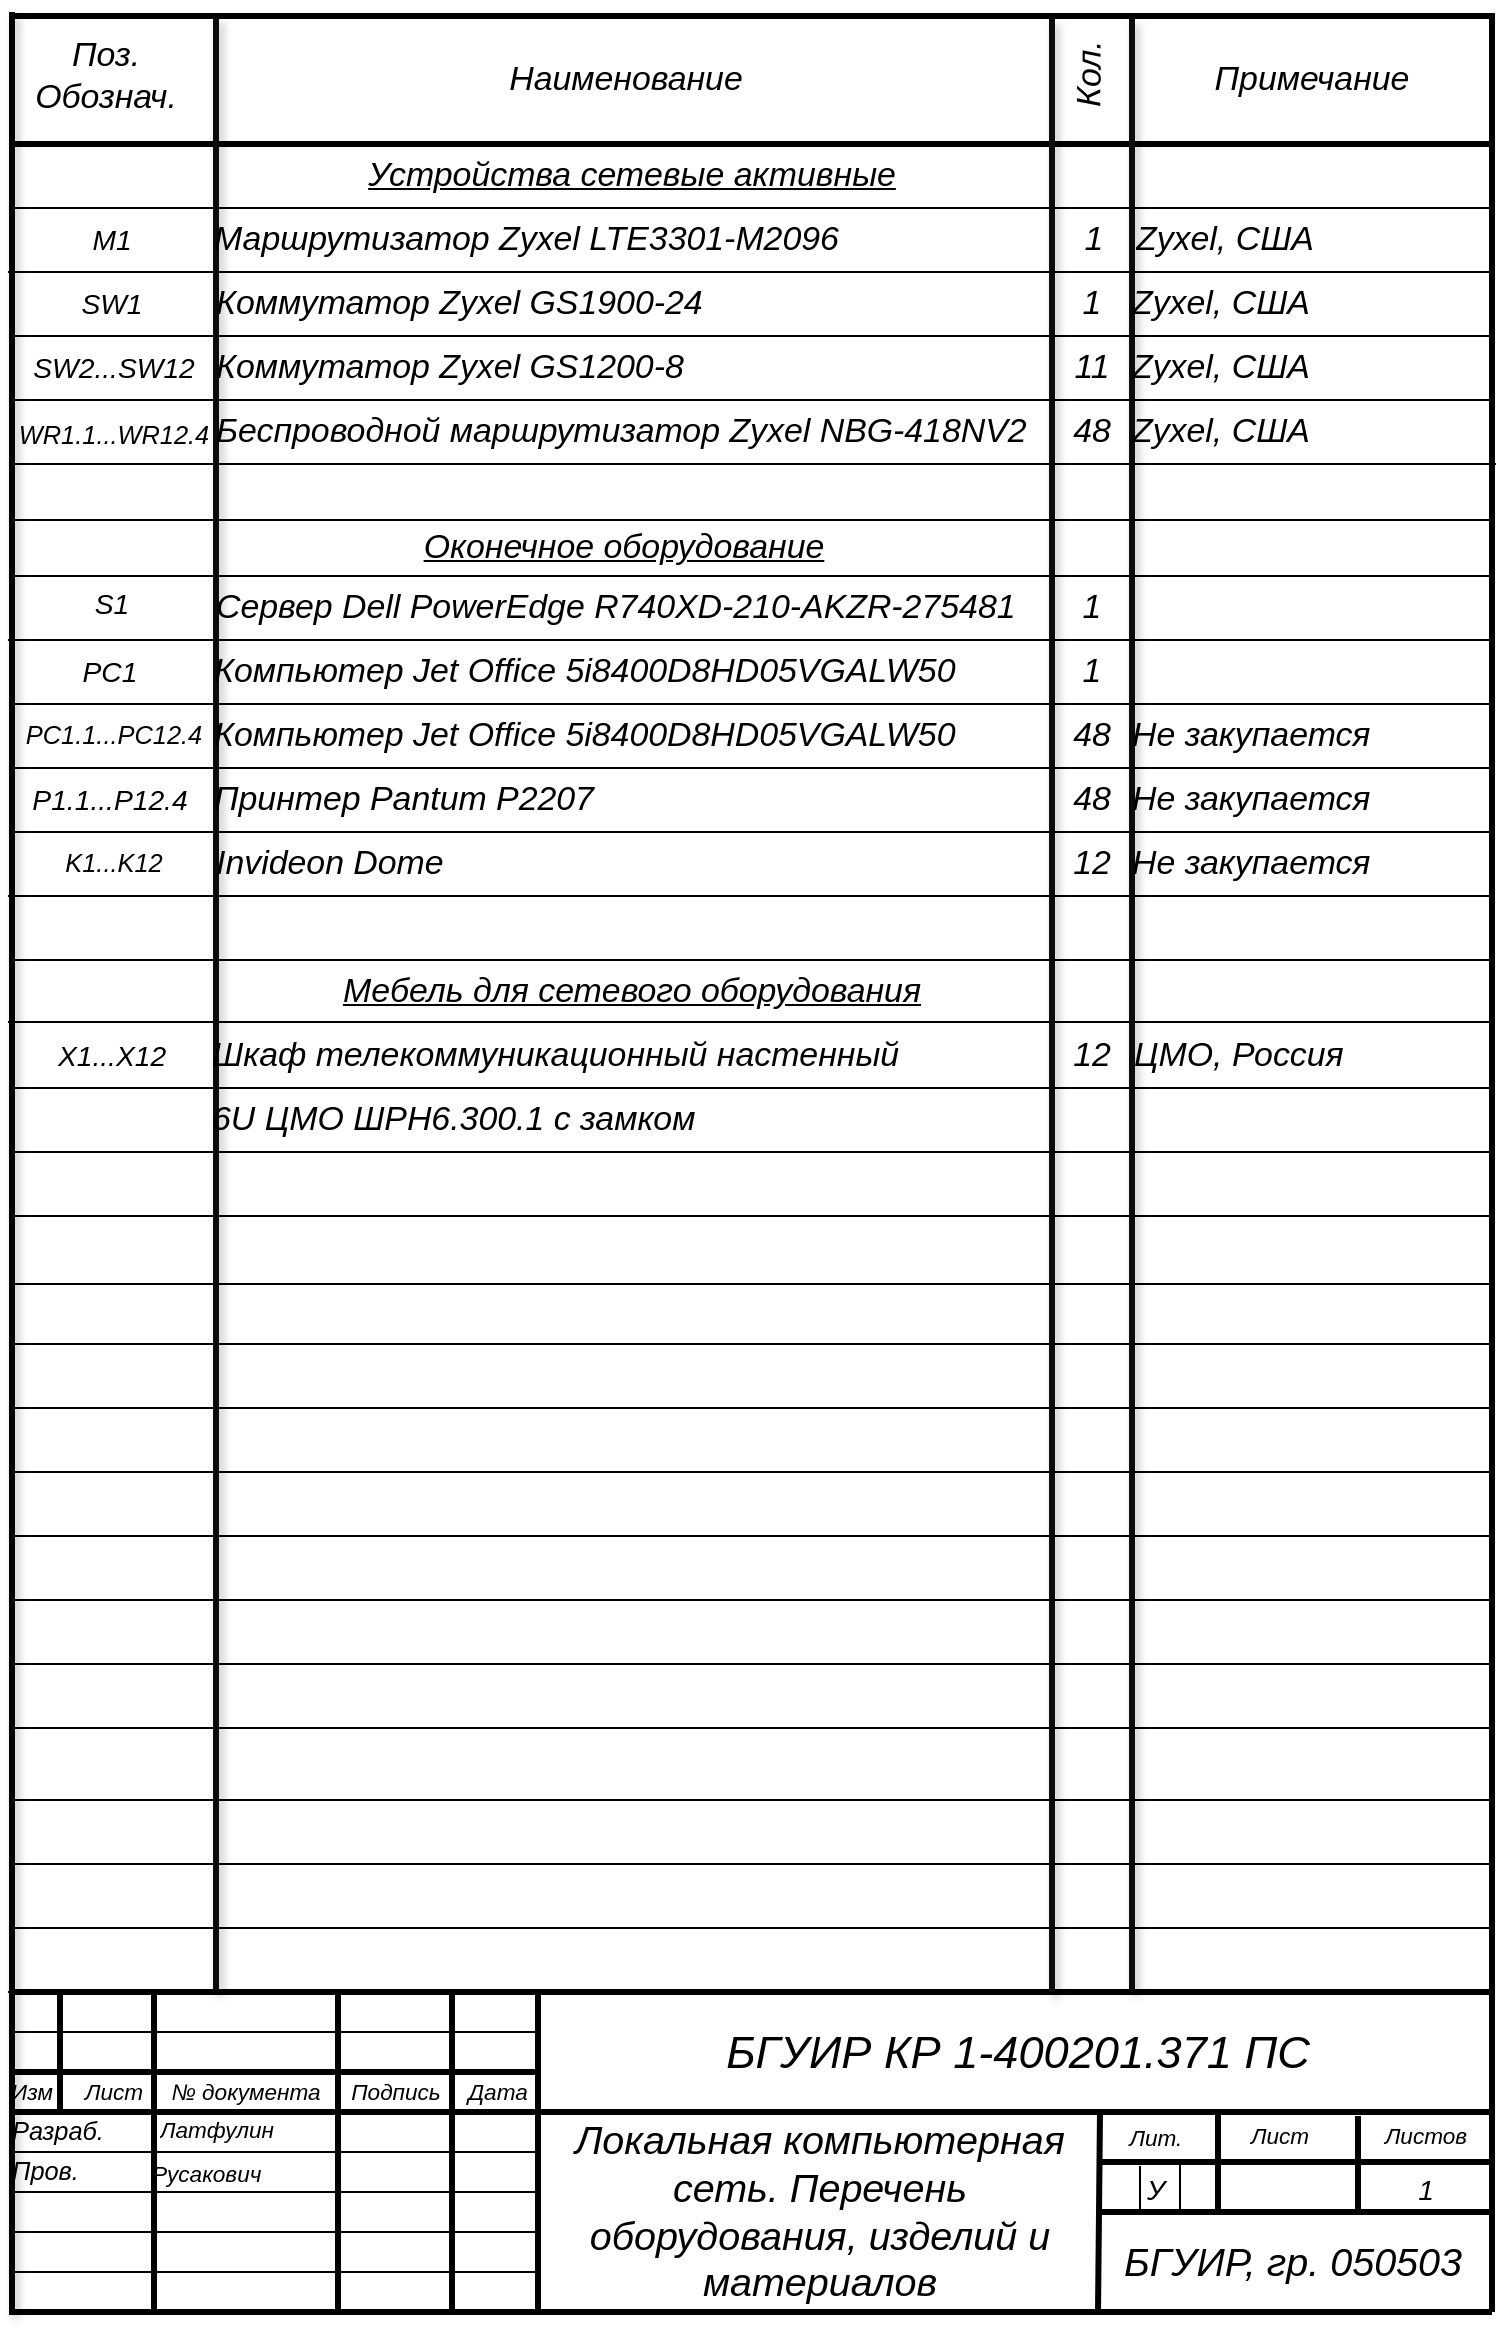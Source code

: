 <mxfile version="22.1.4" type="device">
  <diagram id="npZQvV-chA_pcN9bQ0DW" name="Страница — 3">
    <mxGraphModel dx="1405" dy="938" grid="1" gridSize="10" guides="1" tooltips="1" connect="1" arrows="1" fold="1" page="1" pageScale="1" pageWidth="827" pageHeight="1169" math="0" shadow="0">
      <root>
        <mxCell id="0" />
        <mxCell id="1" parent="0" />
        <UserObject label="" tags="Фон" id="_p3iDXJsKupV3buJMxDe-1">
          <mxCell style="vsdxID=523;fillColor=#FFFFFF;gradientColor=none;shape=stencil(nY9LDoAgDERP0z3SI/i5BwkoRAUC+Lu9kGo0Lt3NtK/tFLCOWngFnMUU3Kg2I5MGbIBzY7UKJmUF2ALWvQtqCG6xkrwXhSxqdmvZsNNcxViZ4ewgT64jdDL2hf4E7wsXmsWThd549765c4l+xvYE);strokeColor=#000000;strokeWidth=3;spacingTop=-1;spacingBottom=-1;spacingLeft=-1;spacingRight=-1;points=[];labelBackgroundColor=#ffffff;rounded=0;html=1;whiteSpace=wrap;" vertex="1" parent="1">
            <mxGeometry x="77" y="1001" width="740" height="160" as="geometry" />
          </mxCell>
        </UserObject>
        <UserObject label="" tags="Фон" id="_p3iDXJsKupV3buJMxDe-2">
          <mxCell style="vsdxID=524;edgeStyle=none;startArrow=none;endArrow=none;startSize=5;endSize=5;strokeWidth=3;strokeColor=#000000;spacingTop=-1;spacingBottom=-1;spacingLeft=-1;spacingRight=-1;verticalAlign=middle;html=1;labelBackgroundColor=#ffffff;rounded=0;" edge="1" parent="1">
            <mxGeometry relative="1" as="geometry">
              <Array as="points" />
              <mxPoint x="817" y="1061" as="sourcePoint" />
              <mxPoint x="340" y="1061" as="targetPoint" />
            </mxGeometry>
          </mxCell>
        </UserObject>
        <UserObject label="" tags="Фон" id="_p3iDXJsKupV3buJMxDe-3">
          <mxCell style="vsdxID=525;edgeStyle=none;startArrow=none;endArrow=none;startSize=5;endSize=5;strokeWidth=3;strokeColor=#000000;spacingTop=-1;spacingBottom=-1;spacingLeft=-1;spacingRight=-1;verticalAlign=middle;html=1;labelBackgroundColor=#ffffff;rounded=0;" edge="1" parent="1">
            <mxGeometry relative="1" as="geometry">
              <Array as="points" />
              <mxPoint x="340" y="1001" as="sourcePoint" />
              <mxPoint x="340" y="1161" as="targetPoint" />
            </mxGeometry>
          </mxCell>
        </UserObject>
        <UserObject label="" tags="Фон" id="_p3iDXJsKupV3buJMxDe-4">
          <mxCell style="vsdxID=527;edgeStyle=none;startArrow=none;endArrow=none;startSize=5;endSize=5;strokeWidth=3;strokeColor=#000000;spacingTop=-1;spacingBottom=-1;spacingLeft=-1;spacingRight=-1;verticalAlign=middle;html=1;labelBackgroundColor=#ffffff;rounded=0;" edge="1" parent="1">
            <mxGeometry relative="1" as="geometry">
              <Array as="points" />
              <mxPoint x="621" y="1061" as="sourcePoint" />
              <mxPoint x="620" y="1161" as="targetPoint" />
            </mxGeometry>
          </mxCell>
        </UserObject>
        <UserObject label="" tags="Фон" id="_p3iDXJsKupV3buJMxDe-5">
          <mxCell style="vsdxID=528;edgeStyle=none;startArrow=none;endArrow=none;startSize=5;endSize=5;strokeWidth=3;strokeColor=#000000;spacingTop=-1;spacingBottom=-1;spacingLeft=-1;spacingRight=-1;verticalAlign=middle;html=1;labelBackgroundColor=#ffffff;rounded=0;" edge="1" parent="1">
            <mxGeometry relative="1" as="geometry">
              <mxPoint as="offset" />
              <Array as="points" />
              <mxPoint x="621" y="1086" as="sourcePoint" />
              <mxPoint x="817" y="1086" as="targetPoint" />
            </mxGeometry>
          </mxCell>
        </UserObject>
        <UserObject label="" tags="Фон" id="_p3iDXJsKupV3buJMxDe-6">
          <mxCell style="vsdxID=529;edgeStyle=none;startArrow=none;endArrow=none;startSize=5;endSize=5;strokeWidth=3;strokeColor=#000000;spacingTop=-1;spacingBottom=-1;spacingLeft=-1;spacingRight=-1;verticalAlign=middle;html=1;labelBackgroundColor=#ffffff;rounded=0;" edge="1" parent="1">
            <mxGeometry relative="1" as="geometry">
              <mxPoint as="offset" />
              <Array as="points" />
              <mxPoint x="621" y="1111" as="sourcePoint" />
              <mxPoint x="816" y="1111" as="targetPoint" />
            </mxGeometry>
          </mxCell>
        </UserObject>
        <UserObject label="" tags="Фон" id="_p3iDXJsKupV3buJMxDe-7">
          <mxCell style="vsdxID=530;edgeStyle=none;startArrow=none;endArrow=none;startSize=5;endSize=5;strokeWidth=3;strokeColor=#000000;spacingTop=-1;spacingBottom=-1;spacingLeft=-1;spacingRight=-1;verticalAlign=middle;html=1;labelBackgroundColor=#ffffff;rounded=0;" edge="1" parent="1">
            <mxGeometry relative="1" as="geometry">
              <Array as="points" />
              <mxPoint x="680" y="1062" as="sourcePoint" />
              <mxPoint x="680" y="1110" as="targetPoint" />
            </mxGeometry>
          </mxCell>
        </UserObject>
        <UserObject label="" tags="Фон" id="_p3iDXJsKupV3buJMxDe-8">
          <mxCell style="vsdxID=531;edgeStyle=none;startArrow=none;endArrow=none;startSize=5;endSize=5;strokeColor=#000000;spacingTop=-1;spacingBottom=-1;spacingLeft=-1;spacingRight=-1;verticalAlign=middle;html=1;labelBackgroundColor=#ffffff;rounded=0;" edge="1" parent="1">
            <mxGeometry relative="1" as="geometry">
              <Array as="points" />
              <mxPoint x="641" y="1088" as="sourcePoint" />
              <mxPoint x="641" y="1111" as="targetPoint" />
            </mxGeometry>
          </mxCell>
        </UserObject>
        <UserObject label="" tags="Фон" id="_p3iDXJsKupV3buJMxDe-9">
          <mxCell style="vsdxID=532;edgeStyle=none;startArrow=none;endArrow=none;startSize=5;endSize=5;strokeColor=#000000;spacingTop=-1;spacingBottom=-1;spacingLeft=-1;spacingRight=-1;verticalAlign=middle;html=1;labelBackgroundColor=#ffffff;rounded=0;" edge="1" parent="1">
            <mxGeometry relative="1" as="geometry">
              <Array as="points" />
              <mxPoint x="661" y="1087" as="sourcePoint" />
              <mxPoint x="661" y="1111" as="targetPoint" />
            </mxGeometry>
          </mxCell>
        </UserObject>
        <UserObject label="" tags="Фон" id="_p3iDXJsKupV3buJMxDe-10">
          <mxCell style="vsdxID=534;edgeStyle=none;startArrow=none;endArrow=none;startSize=5;endSize=5;strokeWidth=3;strokeColor=#000000;spacingTop=-1;spacingBottom=-1;spacingLeft=-1;spacingRight=-1;verticalAlign=middle;html=1;labelBackgroundColor=#ffffff;rounded=0;" edge="1" parent="1">
            <mxGeometry relative="1" as="geometry">
              <Array as="points" />
              <mxPoint x="750" y="1063" as="sourcePoint" />
              <mxPoint x="750" y="1111" as="targetPoint" />
            </mxGeometry>
          </mxCell>
        </UserObject>
        <UserObject label="" tags="Фон" id="_p3iDXJsKupV3buJMxDe-11">
          <mxCell style="vsdxID=535;edgeStyle=none;startArrow=none;endArrow=none;startSize=5;endSize=5;strokeWidth=3;strokeColor=#000000;spacingTop=-1;spacingBottom=-1;spacingLeft=-1;spacingRight=-1;verticalAlign=middle;html=1;labelBackgroundColor=#ffffff;rounded=0;" edge="1" parent="1">
            <mxGeometry relative="1" as="geometry">
              <Array as="points" />
              <mxPoint x="297" y="1001" as="sourcePoint" />
              <mxPoint x="297" y="1161" as="targetPoint" />
            </mxGeometry>
          </mxCell>
        </UserObject>
        <UserObject label="" tags="Фон" id="_p3iDXJsKupV3buJMxDe-12">
          <mxCell style="vsdxID=536;edgeStyle=none;startArrow=none;endArrow=none;startSize=5;endSize=5;strokeWidth=3;strokeColor=#000000;spacingTop=-1;spacingBottom=-1;spacingLeft=-1;spacingRight=-1;verticalAlign=middle;html=1;labelBackgroundColor=#ffffff;rounded=0;" edge="1" parent="1">
            <mxGeometry relative="1" as="geometry">
              <Array as="points" />
              <mxPoint x="240" y="1001" as="sourcePoint" />
              <mxPoint x="240" y="1161" as="targetPoint" />
            </mxGeometry>
          </mxCell>
        </UserObject>
        <UserObject label="" tags="Фон" id="_p3iDXJsKupV3buJMxDe-13">
          <mxCell style="vsdxID=537;edgeStyle=none;startArrow=none;endArrow=none;startSize=5;endSize=5;strokeWidth=3;strokeColor=#000000;spacingTop=-1;spacingBottom=-1;spacingLeft=-1;spacingRight=-1;verticalAlign=middle;html=1;labelBackgroundColor=#ffffff;rounded=0;" edge="1" parent="1">
            <mxGeometry relative="1" as="geometry">
              <Array as="points" />
              <mxPoint x="148" y="1001" as="sourcePoint" />
              <mxPoint x="148" y="1161" as="targetPoint" />
            </mxGeometry>
          </mxCell>
        </UserObject>
        <UserObject label="" tags="Фон" id="_p3iDXJsKupV3buJMxDe-14">
          <mxCell style="vsdxID=540;edgeStyle=none;startArrow=none;endArrow=none;startSize=5;endSize=5;strokeColor=#000000;spacingTop=-1;spacingBottom=-1;spacingLeft=-1;spacingRight=-1;verticalAlign=middle;html=1;labelBackgroundColor=#ffffff;rounded=0;" edge="1" parent="1">
            <mxGeometry relative="1" as="geometry">
              <mxPoint x="-1" as="offset" />
              <Array as="points" />
              <mxPoint x="75" y="1001" as="sourcePoint" />
              <mxPoint x="340" y="1001" as="targetPoint" />
            </mxGeometry>
          </mxCell>
        </UserObject>
        <UserObject label="" tags="Фон" id="_p3iDXJsKupV3buJMxDe-15">
          <mxCell style="vsdxID=541;edgeStyle=none;startArrow=none;endArrow=none;startSize=5;endSize=5;strokeColor=#000000;spacingTop=-1;spacingBottom=-1;spacingLeft=-1;spacingRight=-1;verticalAlign=middle;html=1;labelBackgroundColor=#ffffff;rounded=0;" edge="1" parent="1">
            <mxGeometry relative="1" as="geometry">
              <mxPoint x="-1" as="offset" />
              <Array as="points" />
              <mxPoint x="77" y="1021" as="sourcePoint" />
              <mxPoint x="340" y="1021" as="targetPoint" />
            </mxGeometry>
          </mxCell>
        </UserObject>
        <UserObject label="" tags="Фон" id="_p3iDXJsKupV3buJMxDe-16">
          <mxCell style="vsdxID=542;edgeStyle=none;startArrow=none;endArrow=none;startSize=5;endSize=5;strokeWidth=3;strokeColor=#000000;spacingTop=-1;spacingBottom=-1;spacingLeft=-1;spacingRight=-1;verticalAlign=middle;html=1;labelBackgroundColor=#ffffff;rounded=0;" edge="1" parent="1">
            <mxGeometry relative="1" as="geometry">
              <mxPoint x="-1" as="offset" />
              <Array as="points" />
              <mxPoint x="77" y="1041" as="sourcePoint" />
              <mxPoint x="340" y="1041" as="targetPoint" />
            </mxGeometry>
          </mxCell>
        </UserObject>
        <UserObject label="" tags="Фон" id="_p3iDXJsKupV3buJMxDe-17">
          <mxCell style="vsdxID=543;edgeStyle=none;startArrow=none;endArrow=none;startSize=5;endSize=5;strokeWidth=3;strokeColor=#000000;spacingTop=-1;spacingBottom=-1;spacingLeft=-1;spacingRight=-1;verticalAlign=middle;html=1;labelBackgroundColor=#ffffff;rounded=0;" edge="1" parent="1">
            <mxGeometry relative="1" as="geometry">
              <mxPoint as="offset" />
              <Array as="points" />
              <mxPoint x="76" y="1061" as="sourcePoint" />
              <mxPoint x="340" y="1061" as="targetPoint" />
            </mxGeometry>
          </mxCell>
        </UserObject>
        <UserObject label="" tags="Фон" id="_p3iDXJsKupV3buJMxDe-18">
          <mxCell style="vsdxID=544;edgeStyle=none;startArrow=none;endArrow=none;startSize=5;endSize=5;strokeColor=#000000;spacingTop=-1;spacingBottom=-1;spacingLeft=-1;spacingRight=-1;verticalAlign=middle;html=1;labelBackgroundColor=#ffffff;rounded=0;" edge="1" parent="1">
            <mxGeometry relative="1" as="geometry">
              <mxPoint x="-1" as="offset" />
              <Array as="points" />
              <mxPoint x="77" y="1081" as="sourcePoint" />
              <mxPoint x="340" y="1081" as="targetPoint" />
            </mxGeometry>
          </mxCell>
        </UserObject>
        <UserObject label="" tags="Фон" id="_p3iDXJsKupV3buJMxDe-19">
          <mxCell style="vsdxID=545;edgeStyle=none;startArrow=none;endArrow=none;startSize=5;endSize=5;strokeColor=#000000;spacingTop=-1;spacingBottom=-1;spacingLeft=-1;spacingRight=-1;verticalAlign=middle;html=1;labelBackgroundColor=#ffffff;rounded=0;" edge="1" parent="1">
            <mxGeometry relative="1" as="geometry">
              <mxPoint as="offset" />
              <Array as="points" />
              <mxPoint x="77" y="1101" as="sourcePoint" />
              <mxPoint x="341" y="1101" as="targetPoint" />
            </mxGeometry>
          </mxCell>
        </UserObject>
        <UserObject label="" tags="Фон" id="_p3iDXJsKupV3buJMxDe-20">
          <mxCell style="vsdxID=546;edgeStyle=none;startArrow=none;endArrow=none;startSize=5;endSize=5;strokeColor=#000000;spacingTop=-1;spacingBottom=-1;spacingLeft=-1;spacingRight=-1;verticalAlign=middle;html=1;labelBackgroundColor=#ffffff;rounded=0;" edge="1" parent="1">
            <mxGeometry relative="1" as="geometry">
              <mxPoint x="-1" as="offset" />
              <Array as="points" />
              <mxPoint x="77" y="1121" as="sourcePoint" />
              <mxPoint x="340" y="1121" as="targetPoint" />
            </mxGeometry>
          </mxCell>
        </UserObject>
        <UserObject label="" tags="Фон" id="_p3iDXJsKupV3buJMxDe-21">
          <mxCell style="vsdxID=547;edgeStyle=none;startArrow=none;endArrow=none;startSize=5;endSize=5;strokeColor=#000000;spacingTop=-1;spacingBottom=-1;spacingLeft=-1;spacingRight=-1;verticalAlign=middle;html=1;labelBackgroundColor=#ffffff;rounded=0;" edge="1" parent="1">
            <mxGeometry relative="1" as="geometry">
              <Array as="points" />
              <mxPoint x="77" y="1141" as="sourcePoint" />
              <mxPoint x="340" y="1141" as="targetPoint" />
            </mxGeometry>
          </mxCell>
        </UserObject>
        <UserObject label="" tags="Фон" id="_p3iDXJsKupV3buJMxDe-22">
          <mxCell style="vsdxID=548;edgeStyle=none;startArrow=none;endArrow=none;startSize=5;endSize=5;strokeWidth=3;strokeColor=#000000;spacingTop=-1;spacingBottom=-1;spacingLeft=-1;spacingRight=-1;verticalAlign=middle;html=1;labelBackgroundColor=#ffffff;rounded=0;" edge="1" parent="1">
            <mxGeometry relative="1" as="geometry">
              <Array as="points" />
              <mxPoint x="101" y="1001" as="sourcePoint" />
              <mxPoint x="101" y="1061" as="targetPoint" />
            </mxGeometry>
          </mxCell>
        </UserObject>
        <UserObject label="&lt;div style=&quot;font-size: 1px&quot;&gt;&lt;font style=&quot;font-size:11.29px;font-family:Arial;color:#000000;direction:ltr;letter-spacing:0px;line-height:120%;opacity:1&quot;&gt;&lt;i&gt;Изм&lt;br/&gt;&lt;/i&gt;&lt;/font&gt;&lt;/div&gt;" tags="Фон" id="_p3iDXJsKupV3buJMxDe-23">
          <mxCell style="verticalAlign=middle;align=center;overflow=width;vsdxID=549;fillColor=none;gradientColor=none;shape=stencil(nZBLDoAgDERP0z3SIyjew0SURgSD+Lu9kMZoXLhwN9O+tukAlrNpJg1SzDH4QW/URgNYgZTkjA4UkwJUgGXng+6DX1zLfmoymdXo17xh5zmRJ6Q42BWCfc2oJfdAr+Yv+AP9Cb7OJ3H/2JG1HNGz/84klThPVCc=);strokeColor=none;strokeWidth=4;spacingTop=-1;spacingBottom=-1;spacingLeft=-1;spacingRight=-1;points=[];labelBackgroundColor=none;rounded=0;html=1;whiteSpace=wrap;" vertex="1" parent="1">
            <mxGeometry x="72" y="1043" width="30" height="16" as="geometry" />
          </mxCell>
        </UserObject>
        <UserObject label="&lt;div style=&quot;font-size: 1px&quot;&gt;&lt;font style=&quot;font-size:11.29px;font-family:Arial;color:#000000;direction:ltr;letter-spacing:0px;line-height:120%;opacity:1&quot;&gt;&lt;i&gt;Лист&lt;br/&gt;&lt;/i&gt;&lt;/font&gt;&lt;/div&gt;" tags="Фон" id="_p3iDXJsKupV3buJMxDe-24">
          <mxCell style="verticalAlign=middle;align=center;overflow=width;vsdxID=550;fillColor=none;gradientColor=none;shape=stencil(nZBLDoAgDERP0z3SIyjew0SURgSD+Lu9kMZoXLhwN9O+tukAlrNpJg1SzDH4QW/URgNYgZTkjA4UkwJUgGXng+6DX1zLfmoymdXo17xh5zmRJ6Q42BWCfc2oJfdAr+Yv+AP9Cb7OJ3H/2JG1HNGz/84klThPVCc=);strokeColor=none;strokeWidth=4;spacingTop=-1;spacingBottom=-1;spacingLeft=-1;spacingRight=-1;points=[];labelBackgroundColor=none;rounded=0;html=1;whiteSpace=wrap;" vertex="1" parent="1">
            <mxGeometry x="110" y="1043" width="36" height="16" as="geometry" />
          </mxCell>
        </UserObject>
        <UserObject label="&lt;div style=&quot;font-size: 1px&quot;&gt;&lt;font style=&quot;font-size:11.29px;font-family:Arial;color:#000000;direction:ltr;letter-spacing:0px;line-height:120%;opacity:1&quot;&gt;&lt;i&gt;№ документа&lt;br/&gt;&lt;/i&gt;&lt;/font&gt;&lt;/div&gt;" tags="Фон" id="_p3iDXJsKupV3buJMxDe-25">
          <mxCell style="verticalAlign=middle;align=center;overflow=width;vsdxID=551;fillColor=none;gradientColor=none;shape=stencil(nZBLDoAgDERP0z3SIyjew0SURgSD+Lu9kMZoXLhwN9O+tukAlrNpJg1SzDH4QW/URgNYgZTkjA4UkwJUgGXng+6DX1zLfmoymdXo17xh5zmRJ6Q42BWCfc2oJfdAr+Yv+AP9Cb7OJ3H/2JG1HNGz/84klThPVCc=);strokeColor=none;strokeWidth=4;spacingTop=-1;spacingBottom=-1;spacingLeft=-1;spacingRight=-1;points=[];labelBackgroundColor=none;rounded=0;html=1;whiteSpace=wrap;" vertex="1" parent="1">
            <mxGeometry x="150" y="1043" width="88" height="16" as="geometry" />
          </mxCell>
        </UserObject>
        <UserObject label="&lt;div style=&quot;font-size: 1px&quot;&gt;&lt;font style=&quot;font-size:11.29px;font-family:Arial;color:#000000;direction:ltr;letter-spacing:0px;line-height:120%;opacity:1&quot;&gt;&lt;i&gt;Подпись&lt;br/&gt;&lt;/i&gt;&lt;/font&gt;&lt;/div&gt;" tags="Фон" id="_p3iDXJsKupV3buJMxDe-26">
          <mxCell style="verticalAlign=middle;align=center;overflow=width;vsdxID=552;fillColor=none;gradientColor=none;shape=stencil(nZBLDoAgDERP0z3SIyjew0SURgSD+Lu9kMZoXLhwN9O+tukAlrNpJg1SzDH4QW/URgNYgZTkjA4UkwJUgGXng+6DX1zLfmoymdXo17xh5zmRJ6Q42BWCfc2oJfdAr+Yv+AP9Cb7OJ3H/2JG1HNGz/84klThPVCc=);strokeColor=none;strokeWidth=4;spacingTop=-1;spacingBottom=-1;spacingLeft=-1;spacingRight=-1;points=[];labelBackgroundColor=none;rounded=0;html=1;whiteSpace=wrap;" vertex="1" parent="1">
            <mxGeometry x="241" y="1043" width="56" height="16" as="geometry" />
          </mxCell>
        </UserObject>
        <UserObject label="&lt;div style=&quot;font-size: 1px&quot;&gt;&lt;font style=&quot;font-size:11.29px;font-family:Arial;color:#000000;direction:ltr;letter-spacing:0px;line-height:120%;opacity:1&quot;&gt;&lt;i&gt;Дата&lt;br/&gt;&lt;/i&gt;&lt;/font&gt;&lt;/div&gt;" tags="Фон" id="_p3iDXJsKupV3buJMxDe-27">
          <mxCell style="verticalAlign=middle;align=center;overflow=width;vsdxID=553;fillColor=none;gradientColor=none;shape=stencil(nZBLDoAgDERP0z3SIyjew0SURgSD+Lu9kMZoXLhwN9O+tukAlrNpJg1SzDH4QW/URgNYgZTkjA4UkwJUgGXng+6DX1zLfmoymdXo17xh5zmRJ6Q42BWCfc2oJfdAr+Yv+AP9Cb7OJ3H/2JG1HNGz/84klThPVCc=);strokeColor=none;strokeWidth=4;spacingTop=-1;spacingBottom=-1;spacingLeft=-1;spacingRight=-1;points=[];labelBackgroundColor=none;rounded=0;html=1;whiteSpace=wrap;" vertex="1" parent="1">
            <mxGeometry x="302" y="1043" width="36" height="16" as="geometry" />
          </mxCell>
        </UserObject>
        <UserObject label="&lt;div style=&quot;font-size: 1px&quot;&gt;&lt;font style=&quot;font-size:11.29px;font-family:Arial;color:#000000;direction:ltr;letter-spacing:0px;line-height:120%;opacity:1&quot;&gt;&lt;i&gt;Лит.&lt;br/&gt;&lt;/i&gt;&lt;/font&gt;&lt;/div&gt;" tags="Фон" id="_p3iDXJsKupV3buJMxDe-28">
          <mxCell style="verticalAlign=middle;align=center;overflow=width;vsdxID=554;fillColor=none;gradientColor=none;shape=stencil(nZBLDoAgDERP0z3SIyjew0SURgSD+Lu9kMZoXLhwN9O+tukAlrNpJg1SzDH4QW/URgNYgZTkjA4UkwJUgGXng+6DX1zLfmoymdXo17xh5zmRJ6Q42BWCfc2oJfdAr+Yv+AP9Cb7OJ3H/2JG1HNGz/84klThPVCc=);strokeColor=none;strokeWidth=4;spacingTop=-1;spacingBottom=-1;spacingLeft=-1;spacingRight=-1;points=[];labelBackgroundColor=none;rounded=0;html=1;whiteSpace=wrap;" vertex="1" parent="1">
            <mxGeometry x="621" y="1061" width="56" height="25" as="geometry" />
          </mxCell>
        </UserObject>
        <UserObject label="&lt;div style=&quot;font-size: 1px&quot;&gt;&lt;font style=&quot;font-size:11.29px;font-family:Arial;color:#000000;direction:ltr;letter-spacing:0px;line-height:120%;opacity:1&quot;&gt;&lt;i&gt;Лист&lt;br/&gt;&lt;/i&gt;&lt;/font&gt;&lt;/div&gt;" tags="Фон" id="_p3iDXJsKupV3buJMxDe-29">
          <mxCell style="verticalAlign=middle;align=center;overflow=width;vsdxID=555;fillColor=none;gradientColor=none;shape=stencil(nZBLDoAgDERP0z3SIyjew0SURgSD+Lu9kMZoXLhwN9O+tukAlrNpJg1SzDH4QW/URgNYgZTkjA4UkwJUgGXng+6DX1zLfmoymdXo17xh5zmRJ6Q42BWCfc2oJfdAr+Yv+AP9Cb7OJ3H/2JG1HNGz/84klThPVCc=);strokeColor=none;strokeWidth=4;spacingTop=-1;spacingBottom=-1;spacingLeft=-1;spacingRight=-1;points=[];labelBackgroundColor=none;rounded=0;html=1;whiteSpace=wrap;" vertex="1" parent="1">
            <mxGeometry x="678" y="1065" width="66" height="16" as="geometry" />
          </mxCell>
        </UserObject>
        <UserObject label="&lt;div style=&quot;font-size: 1px&quot;&gt;&lt;font style=&quot;font-size:11.29px;font-family:Arial;color:#000000;direction:ltr;letter-spacing:0px;line-height:120%;opacity:1&quot;&gt;&lt;i&gt;Листов&lt;br/&gt;&lt;/i&gt;&lt;/font&gt;&lt;/div&gt;" tags="Фон" id="_p3iDXJsKupV3buJMxDe-30">
          <mxCell style="verticalAlign=middle;align=center;overflow=width;vsdxID=556;fillColor=none;gradientColor=none;shape=stencil(nZBLDoAgDERP0z3SIyjew0SURgSD+Lu9kMZoXLhwN9O+tukAlrNpJg1SzDH4QW/URgNYgZTkjA4UkwJUgGXng+6DX1zLfmoymdXo17xh5zmRJ6Q42BWCfc2oJfdAr+Yv+AP9Cb7OJ3H/2JG1HNGz/84klThPVCc=);strokeColor=none;strokeWidth=4;spacingTop=-1;spacingBottom=-1;spacingLeft=-1;spacingRight=-1;points=[];labelBackgroundColor=none;rounded=0;html=1;whiteSpace=wrap;" vertex="1" parent="1">
            <mxGeometry x="751" y="1065" width="66" height="16" as="geometry" />
          </mxCell>
        </UserObject>
        <UserObject label="&lt;div style=&quot;font-size: 1px&quot;&gt;&lt;p style=&quot;text-align:left;margin-left:0;margin-right:0;margin-top:0px;margin-bottom:0px;text-indent:0;vertical-align:middle;direction:ltr;&quot;&gt;&lt;font style=&quot;font-size:12.7px;font-family:Arial;color:#000000;direction:ltr;letter-spacing:0px;line-height:120%;opacity:1&quot;&gt;&lt;i&gt;Пров.&lt;br/&gt;&lt;/i&gt;&lt;/font&gt;&lt;/p&gt;&lt;/div&gt;" tags="Фон" id="_p3iDXJsKupV3buJMxDe-31">
          <mxCell style="verticalAlign=middle;align=left;overflow=width;vsdxID=560;fillColor=none;gradientColor=none;shape=stencil(nZBLDoAgDERP0z3SIyjew0SURgSD+Lu9kMZoXLhwN9O+tukAlrNpJg1SzDH4QW/URgNYgZTkjA4UkwJUgGXng+6DX1zLfmoymdXo17xh5zmRJ6Q42BWCfc2oJfdAr+Yv+AP9Cb7OJ3H/2JG1HNGz/84klThPVCc=);strokeColor=none;strokeWidth=4;spacingTop=-1;spacingBottom=-1;spacingLeft=-1;spacingRight=-1;points=[];labelBackgroundColor=none;rounded=0;html=1;whiteSpace=wrap;" vertex="1" parent="1">
            <mxGeometry x="77" y="1081" width="71" height="20" as="geometry" />
          </mxCell>
        </UserObject>
        <UserObject label="&lt;div style=&quot;font-size: 1px&quot;&gt;&lt;p style=&quot;text-align:left;margin-left:0;margin-right:0;margin-top:0px;margin-bottom:0px;text-indent:0;vertical-align:middle;direction:ltr;&quot;&gt;&lt;font style=&quot;font-size:12.7px;font-family:Arial;color:#000000;direction:ltr;letter-spacing:0px;line-height:120%;opacity:1&quot;&gt;&lt;i&gt;Разраб.&lt;br/&gt;&lt;/i&gt;&lt;/font&gt;&lt;/p&gt;&lt;/div&gt;" tags="Фон" id="_p3iDXJsKupV3buJMxDe-32">
          <mxCell style="verticalAlign=middle;align=left;overflow=width;vsdxID=561;fillColor=none;gradientColor=none;shape=stencil(nZBLDoAgDERP0z3SIyjew0SURgSD+Lu9kMZoXLhwN9O+tukAlrNpJg1SzDH4QW/URgNYgZTkjA4UkwJUgGXng+6DX1zLfmoymdXo17xh5zmRJ6Q42BWCfc2oJfdAr+Yv+AP9Cb7OJ3H/2JG1HNGz/84klThPVCc=);strokeColor=none;strokeWidth=4;spacingTop=-1;spacingBottom=-1;spacingLeft=-1;spacingRight=-1;points=[];labelBackgroundColor=none;rounded=0;html=1;whiteSpace=wrap;" vertex="1" parent="1">
            <mxGeometry x="77" y="1063" width="71" height="16" as="geometry" />
          </mxCell>
        </UserObject>
        <UserObject label="&lt;div style=&quot;font-size: 1px&quot;&gt;&lt;p style=&quot;text-align:center;margin-left:0;margin-right:0;margin-top:0px;margin-bottom:0px;text-indent:0;vertical-align:middle;direction:ltr;&quot;&gt;&lt;font style=&quot;font-size:19.76px;font-family:Arial;color:#000000;direction:ltr;letter-spacing:0px;line-height:120%;opacity:1&quot;&gt;&lt;i&gt;БГУИР, гр. 050503&lt;/i&gt;&lt;/font&gt;&lt;font style=&quot;font-size:19.76px;font-family:Arial;color:#000000;direction:ltr;letter-spacing:0px;line-height:120%;opacity:1&quot;&gt;&lt;i&gt;&lt;br&gt;&lt;/i&gt;&lt;/font&gt;&lt;/p&gt;&lt;/div&gt;" tags="Фон" id="_p3iDXJsKupV3buJMxDe-33">
          <mxCell style="verticalAlign=middle;align=center;overflow=width;vsdxID=563;fillColor=none;gradientColor=none;shape=stencil(nZBLDoAgDERP0z3SIyjew0SURgSD+Lu9kMZoXLhwN9O+tukAlrNpJg1SzDH4QW/URgNYgZTkjA4UkwJUgGXng+6DX1zLfmoymdXo17xh5zmRJ6Q42BWCfc2oJfdAr+Yv+AP9Cb7OJ3H/2JG1HNGz/84klThPVCc=);strokeColor=none;strokeWidth=4;spacingTop=-1;spacingBottom=-1;spacingLeft=-1;spacingRight=-1;points=[];labelBackgroundColor=none;rounded=0;html=1;whiteSpace=wrap;" vertex="1" parent="1">
            <mxGeometry x="621" y="1111" width="193" height="49" as="geometry" />
          </mxCell>
        </UserObject>
        <UserObject label="&lt;div style=&quot;font-size: 1px&quot;&gt;&lt;p style=&quot;text-align:center;margin-left:0;margin-right:0;margin-top:0px;margin-bottom:0px;text-indent:0;vertical-align:middle;direction:ltr;&quot;&gt;&lt;font style=&quot;font-size:22.58px;font-family:Arial;color:#000000;direction:ltr;letter-spacing:0px;line-height:120%;opacity:1&quot;&gt;&lt;i&gt;БГУИР КР 1-400201.371&lt;/i&gt;&lt;/font&gt;&lt;font style=&quot;font-size:22.58px;font-family:Arial;color:#000000;direction:ltr;letter-spacing:0px;line-height:120%;opacity:1&quot;&gt;&lt;i&gt;&amp;nbsp;ПС&lt;/i&gt;&lt;/font&gt;&lt;font style=&quot;font-size:22.58px;font-family:Arial;color:#000000;direction:ltr;letter-spacing:0px;line-height:120%;opacity:1&quot;&gt;&lt;i&gt;&lt;br&gt;&lt;/i&gt;&lt;/font&gt;&lt;/p&gt;&lt;/div&gt;" tags="Фон" id="_p3iDXJsKupV3buJMxDe-34">
          <mxCell style="verticalAlign=middle;align=center;overflow=width;vsdxID=808;fillColor=none;gradientColor=none;shape=stencil(nZBLDoAgDERP0z3SIyjew0SURgSD+Lu9kMZoXLhwN9O+tukAlrNpJg1SzDH4QW/URgNYgZTkjA4UkwJUgGXng+6DX1zLfmoymdXo17xh5zmRJ6Q42BWCfc2oJfdAr+Yv+AP9Cb7OJ3H/2JG1HNGz/84klThPVCc=);strokeColor=none;points=[];labelBackgroundColor=none;rounded=0;html=1;whiteSpace=wrap;" vertex="1" parent="1">
            <mxGeometry x="343" y="1001" width="474" height="60" as="geometry" />
          </mxCell>
        </UserObject>
        <UserObject label="&lt;div style=&quot;font-size: 1px&quot;&gt;&lt;font style=&quot;font-size:14.11px;font-family:Arial;color:#000000;direction:ltr;letter-spacing:0px;line-height:120%;opacity:1&quot;&gt;&lt;i&gt;1&lt;br/&gt;&lt;/i&gt;&lt;/font&gt;&lt;/div&gt;" tags="Фон" id="_p3iDXJsKupV3buJMxDe-35">
          <mxCell style="verticalAlign=middle;align=center;overflow=width;vsdxID=809;fillColor=none;gradientColor=none;shape=stencil(nZBLDoAgDERP0z3SIyjew0SURgSD+Lu9kMZoXLhwN9O+tukAlrNpJg1SzDH4QW/URgNYgZTkjA4UkwJUgGXng+6DX1zLfmoymdXo17xh5zmRJ6Q42BWCfc2oJfdAr+Yv+AP9Cb7OJ3H/2JG1HNGz/84klThPVCc=);strokeColor=none;points=[];labelBackgroundColor=none;rounded=0;html=1;whiteSpace=wrap;" vertex="1" parent="1">
            <mxGeometry x="751" y="1091" width="66" height="16" as="geometry" />
          </mxCell>
        </UserObject>
        <UserObject label="&lt;div style=&quot;font-size: 1px&quot;&gt;&lt;font style=&quot;font-size:14.11px;font-family:Arial;color:#000000;direction:ltr;letter-spacing:0px;line-height:120%;opacity:1&quot;&gt;&lt;i&gt;У&lt;br/&gt;&lt;/i&gt;&lt;/font&gt;&lt;/div&gt;" tags="Фон" id="_p3iDXJsKupV3buJMxDe-36">
          <mxCell style="verticalAlign=middle;align=center;overflow=width;vsdxID=811;fillColor=none;gradientColor=none;shape=stencil(nZBLDoAgDERP0z3SIyjew0SURgSD+Lu9kMZoXLhwN9O+tukAlrNpJg1SzDH4QW/URgNYgZTkjA4UkwJUgGXng+6DX1zLfmoymdXo17xh5zmRJ6Q42BWCfc2oJfdAr+Yv+AP9Cb7OJ3H/2JG1HNGz/84klThPVCc=);strokeColor=none;points=[];labelBackgroundColor=none;rounded=0;html=1;whiteSpace=wrap;" vertex="1" parent="1">
            <mxGeometry x="621" y="1091" width="56" height="16" as="geometry" />
          </mxCell>
        </UserObject>
        <UserObject label="" tags="Соединительная_линия" id="_p3iDXJsKupV3buJMxDe-37">
          <mxCell style="vsdxID=812;edgeStyle=none;startArrow=none;endArrow=none;startSize=5;endSize=5;strokeColor=#000000;spacingTop=0;spacingBottom=0;spacingLeft=0;spacingRight=0;verticalAlign=middle;html=1;labelBackgroundColor=#ffffff;rounded=0;" edge="1" parent="1">
            <mxGeometry relative="1" as="geometry">
              <mxPoint x="-1" as="offset" />
              <Array as="points" />
              <mxPoint x="76" y="937" as="sourcePoint" />
              <mxPoint x="817" y="937" as="targetPoint" />
            </mxGeometry>
          </mxCell>
        </UserObject>
        <UserObject label="" tags="Соединительная_линия" id="_p3iDXJsKupV3buJMxDe-38">
          <mxCell style="vsdxID=813;edgeStyle=none;startArrow=none;endArrow=none;startSize=5;endSize=5;strokeColor=#000000;spacingTop=0;spacingBottom=0;spacingLeft=0;spacingRight=0;verticalAlign=middle;html=1;labelBackgroundColor=#ffffff;rounded=0;" edge="1" parent="1">
            <mxGeometry relative="1" as="geometry">
              <mxPoint as="offset" />
              <Array as="points" />
              <mxPoint x="76" y="905" as="sourcePoint" />
              <mxPoint x="817" y="905" as="targetPoint" />
            </mxGeometry>
          </mxCell>
        </UserObject>
        <UserObject label="" tags="Соединительная_линия" id="_p3iDXJsKupV3buJMxDe-39">
          <mxCell style="vsdxID=814;edgeStyle=none;startArrow=none;endArrow=none;startSize=5;endSize=5;strokeColor=#000000;spacingTop=0;spacingBottom=0;spacingLeft=0;spacingRight=0;verticalAlign=middle;html=1;labelBackgroundColor=#ffffff;rounded=0;" edge="1" parent="1">
            <mxGeometry relative="1" as="geometry">
              <mxPoint x="-1" as="offset" />
              <Array as="points" />
              <mxPoint x="76" y="869" as="sourcePoint" />
              <mxPoint x="817" y="869" as="targetPoint" />
            </mxGeometry>
          </mxCell>
        </UserObject>
        <UserObject label="" tags="Соединительная_линия" id="_p3iDXJsKupV3buJMxDe-40">
          <mxCell style="vsdxID=861;edgeStyle=none;startArrow=none;endArrow=none;startSize=5;endSize=5;strokeColor=#000000;spacingTop=0;spacingBottom=0;spacingLeft=0;spacingRight=0;verticalAlign=middle;html=1;labelBackgroundColor=#ffffff;rounded=0;" edge="1" parent="1">
            <mxGeometry relative="1" as="geometry">
              <mxPoint as="offset" />
              <Array as="points" />
              <mxPoint x="76" y="837" as="sourcePoint" />
              <mxPoint x="817" y="837" as="targetPoint" />
            </mxGeometry>
          </mxCell>
        </UserObject>
        <UserObject label="" tags="Соединительная_линия" id="_p3iDXJsKupV3buJMxDe-41">
          <mxCell style="vsdxID=862;edgeStyle=none;startArrow=none;endArrow=none;startSize=5;endSize=5;strokeColor=#000000;spacingTop=0;spacingBottom=0;spacingLeft=0;spacingRight=0;verticalAlign=middle;html=1;labelBackgroundColor=#ffffff;rounded=0;" edge="1" parent="1">
            <mxGeometry relative="1" as="geometry">
              <mxPoint as="offset" />
              <Array as="points" />
              <mxPoint x="77" y="805" as="sourcePoint" />
              <mxPoint x="817" y="805" as="targetPoint" />
            </mxGeometry>
          </mxCell>
        </UserObject>
        <UserObject label="" tags="Соединительная_линия" id="_p3iDXJsKupV3buJMxDe-42">
          <mxCell style="vsdxID=863;edgeStyle=none;startArrow=none;endArrow=none;startSize=5;endSize=5;strokeColor=#000000;spacingTop=0;spacingBottom=0;spacingLeft=0;spacingRight=0;verticalAlign=middle;html=1;labelBackgroundColor=#ffffff;rounded=0;" edge="1" parent="1">
            <mxGeometry relative="1" as="geometry">
              <mxPoint as="offset" />
              <Array as="points" />
              <mxPoint x="77" y="773" as="sourcePoint" />
              <mxPoint x="817" y="773" as="targetPoint" />
            </mxGeometry>
          </mxCell>
        </UserObject>
        <UserObject label="" tags="Соединительная_линия" id="_p3iDXJsKupV3buJMxDe-43">
          <mxCell style="vsdxID=864;edgeStyle=none;startArrow=none;endArrow=none;startSize=5;endSize=5;strokeColor=#000000;spacingTop=0;spacingBottom=0;spacingLeft=0;spacingRight=0;verticalAlign=middle;html=1;labelBackgroundColor=#ffffff;rounded=0;" edge="1" parent="1">
            <mxGeometry relative="1" as="geometry">
              <mxPoint as="offset" />
              <Array as="points" />
              <mxPoint x="77" y="741" as="sourcePoint" />
              <mxPoint x="817" y="741" as="targetPoint" />
            </mxGeometry>
          </mxCell>
        </UserObject>
        <UserObject label="" tags="Соединительная_линия" id="_p3iDXJsKupV3buJMxDe-44">
          <mxCell style="vsdxID=865;edgeStyle=none;startArrow=none;endArrow=none;startSize=5;endSize=5;strokeColor=#000000;spacingTop=0;spacingBottom=0;spacingLeft=0;spacingRight=0;verticalAlign=middle;html=1;labelBackgroundColor=#ffffff;rounded=0;" edge="1" parent="1">
            <mxGeometry relative="1" as="geometry">
              <mxPoint x="-1" as="offset" />
              <Array as="points" />
              <mxPoint x="76" y="709" as="sourcePoint" />
              <mxPoint x="817" y="709" as="targetPoint" />
            </mxGeometry>
          </mxCell>
        </UserObject>
        <UserObject label="" tags="Соединительная_линия" id="_p3iDXJsKupV3buJMxDe-45">
          <mxCell style="vsdxID=866;edgeStyle=none;startArrow=none;endArrow=none;startSize=5;endSize=5;strokeColor=#000000;spacingTop=0;spacingBottom=0;spacingLeft=0;spacingRight=0;verticalAlign=middle;html=1;labelBackgroundColor=#ffffff;rounded=0;" edge="1" parent="1">
            <mxGeometry relative="1" as="geometry">
              <mxPoint as="offset" />
              <Array as="points" />
              <mxPoint x="77" y="677" as="sourcePoint" />
              <mxPoint x="817" y="677" as="targetPoint" />
            </mxGeometry>
          </mxCell>
        </UserObject>
        <UserObject label="" tags="Соединительная_линия" id="_p3iDXJsKupV3buJMxDe-46">
          <mxCell style="vsdxID=867;edgeStyle=none;startArrow=none;endArrow=none;startSize=5;endSize=5;strokeColor=#000000;spacingTop=0;spacingBottom=0;spacingLeft=0;spacingRight=0;verticalAlign=middle;html=1;labelBackgroundColor=#ffffff;rounded=0;" edge="1" parent="1">
            <mxGeometry relative="1" as="geometry">
              <mxPoint as="offset" />
              <Array as="points" />
              <mxPoint x="77" y="647" as="sourcePoint" />
              <mxPoint x="817" y="647" as="targetPoint" />
            </mxGeometry>
          </mxCell>
        </UserObject>
        <UserObject label="" tags="Соединительная_линия" id="_p3iDXJsKupV3buJMxDe-47">
          <mxCell style="vsdxID=868;edgeStyle=none;startArrow=none;endArrow=none;startSize=5;endSize=5;strokeColor=#000000;spacingTop=0;spacingBottom=0;spacingLeft=0;spacingRight=0;verticalAlign=middle;html=1;labelBackgroundColor=#ffffff;rounded=0;" edge="1" parent="1">
            <mxGeometry relative="1" as="geometry">
              <mxPoint as="offset" />
              <Array as="points" />
              <mxPoint x="76" y="613" as="sourcePoint" />
              <mxPoint x="817" y="613" as="targetPoint" />
            </mxGeometry>
          </mxCell>
        </UserObject>
        <UserObject label="" tags="Соединительная_линия" id="_p3iDXJsKupV3buJMxDe-48">
          <mxCell style="vsdxID=869;edgeStyle=none;startArrow=none;endArrow=none;startSize=5;endSize=5;strokeColor=#000000;spacingTop=0;spacingBottom=0;spacingLeft=0;spacingRight=0;verticalAlign=middle;html=1;labelBackgroundColor=#ffffff;rounded=0;" edge="1" parent="1">
            <mxGeometry relative="1" as="geometry">
              <mxPoint as="offset" />
              <Array as="points" />
              <mxPoint x="76" y="581" as="sourcePoint" />
              <mxPoint x="817" y="581" as="targetPoint" />
            </mxGeometry>
          </mxCell>
        </UserObject>
        <UserObject label="" tags="Соединительная_линия" id="_p3iDXJsKupV3buJMxDe-49">
          <mxCell style="vsdxID=870;edgeStyle=none;startArrow=none;endArrow=none;startSize=5;endSize=5;strokeColor=#000000;spacingTop=0;spacingBottom=0;spacingLeft=0;spacingRight=0;verticalAlign=middle;html=1;labelBackgroundColor=#ffffff;rounded=0;" edge="1" parent="1">
            <mxGeometry relative="1" as="geometry">
              <mxPoint as="offset" />
              <Array as="points" />
              <mxPoint x="77" y="549" as="sourcePoint" />
              <mxPoint x="817" y="549" as="targetPoint" />
            </mxGeometry>
          </mxCell>
        </UserObject>
        <UserObject label="" tags="Соединительная_линия" id="_p3iDXJsKupV3buJMxDe-50">
          <mxCell style="vsdxID=871;edgeStyle=none;startArrow=none;endArrow=none;startSize=5;endSize=5;strokeColor=#000000;spacingTop=0;spacingBottom=0;spacingLeft=0;spacingRight=0;verticalAlign=middle;html=1;labelBackgroundColor=#ffffff;rounded=0;" edge="1" parent="1">
            <mxGeometry relative="1" as="geometry">
              <mxPoint x="-1" as="offset" />
              <Array as="points" />
              <mxPoint x="75" y="516" as="sourcePoint" />
              <mxPoint x="817" y="516" as="targetPoint" />
            </mxGeometry>
          </mxCell>
        </UserObject>
        <UserObject label="" tags="Соединительная_линия" id="_p3iDXJsKupV3buJMxDe-51">
          <mxCell style="vsdxID=872;edgeStyle=none;startArrow=none;endArrow=none;startSize=5;endSize=5;strokeColor=#000000;spacingTop=0;spacingBottom=0;spacingLeft=0;spacingRight=0;verticalAlign=middle;html=1;labelBackgroundColor=#ffffff;rounded=0;" edge="1" parent="1">
            <mxGeometry relative="1" as="geometry">
              <mxPoint x="-1" as="offset" />
              <Array as="points" />
              <mxPoint x="77" y="485" as="sourcePoint" />
              <mxPoint x="817" y="485" as="targetPoint" />
            </mxGeometry>
          </mxCell>
        </UserObject>
        <UserObject label="" tags="Соединительная_линия" id="_p3iDXJsKupV3buJMxDe-52">
          <mxCell style="vsdxID=873;edgeStyle=none;startArrow=none;endArrow=none;startSize=5;endSize=5;strokeColor=#000000;spacingTop=0;spacingBottom=0;spacingLeft=0;spacingRight=0;verticalAlign=middle;html=1;labelBackgroundColor=#ffffff;rounded=0;" edge="1" parent="1">
            <mxGeometry relative="1" as="geometry">
              <mxPoint as="offset" />
              <Array as="points" />
              <mxPoint x="75" y="453" as="sourcePoint" />
              <mxPoint x="817" y="453" as="targetPoint" />
            </mxGeometry>
          </mxCell>
        </UserObject>
        <UserObject label="" tags="Соединительная_линия" id="_p3iDXJsKupV3buJMxDe-53">
          <mxCell style="vsdxID=874;edgeStyle=none;startArrow=none;endArrow=none;startSize=5;endSize=5;strokeColor=#000000;spacingTop=0;spacingBottom=0;spacingLeft=0;spacingRight=0;verticalAlign=middle;html=1;labelBackgroundColor=#ffffff;rounded=0;" edge="1" parent="1">
            <mxGeometry relative="1" as="geometry">
              <mxPoint as="offset" />
              <Array as="points" />
              <mxPoint x="77" y="421" as="sourcePoint" />
              <mxPoint x="817" y="421" as="targetPoint" />
            </mxGeometry>
          </mxCell>
        </UserObject>
        <UserObject label="" tags="Соединительная_линия" id="_p3iDXJsKupV3buJMxDe-54">
          <mxCell style="vsdxID=875;edgeStyle=none;startArrow=none;endArrow=none;startSize=5;endSize=5;strokeColor=#000000;spacingTop=0;spacingBottom=0;spacingLeft=0;spacingRight=0;verticalAlign=middle;html=1;labelBackgroundColor=#ffffff;rounded=0;" edge="1" parent="1">
            <mxGeometry relative="1" as="geometry">
              <mxPoint as="offset" />
              <Array as="points" />
              <mxPoint x="77" y="389" as="sourcePoint" />
              <mxPoint x="817" y="389" as="targetPoint" />
            </mxGeometry>
          </mxCell>
        </UserObject>
        <UserObject label="" tags="Соединительная_линия" id="_p3iDXJsKupV3buJMxDe-55">
          <mxCell style="vsdxID=876;edgeStyle=none;startArrow=none;endArrow=none;startSize=5;endSize=5;strokeColor=#000000;spacingTop=0;spacingBottom=0;spacingLeft=0;spacingRight=0;verticalAlign=middle;html=1;labelBackgroundColor=#ffffff;rounded=0;" edge="1" parent="1">
            <mxGeometry relative="1" as="geometry">
              <mxPoint as="offset" />
              <Array as="points" />
              <mxPoint x="77" y="357" as="sourcePoint" />
              <mxPoint x="817" y="357" as="targetPoint" />
            </mxGeometry>
          </mxCell>
        </UserObject>
        <UserObject label="" tags="Соединительная_линия" id="_p3iDXJsKupV3buJMxDe-56">
          <mxCell style="vsdxID=877;edgeStyle=none;startArrow=none;endArrow=none;startSize=5;endSize=5;strokeColor=#000000;spacingTop=0;spacingBottom=0;spacingLeft=0;spacingRight=0;verticalAlign=middle;html=1;labelBackgroundColor=#ffffff;rounded=0;" edge="1" parent="1">
            <mxGeometry relative="1" as="geometry">
              <mxPoint x="-1" as="offset" />
              <Array as="points" />
              <mxPoint x="75" y="325" as="sourcePoint" />
              <mxPoint x="817" y="325" as="targetPoint" />
            </mxGeometry>
          </mxCell>
        </UserObject>
        <UserObject label="" tags="Соединительная_линия" id="_p3iDXJsKupV3buJMxDe-57">
          <mxCell style="vsdxID=878;edgeStyle=none;startArrow=none;endArrow=none;startSize=5;endSize=5;strokeColor=#000000;spacingTop=0;spacingBottom=0;spacingLeft=0;spacingRight=0;verticalAlign=middle;html=1;labelBackgroundColor=#ffffff;rounded=0;" edge="1" parent="1">
            <mxGeometry relative="1" as="geometry">
              <mxPoint as="offset" />
              <Array as="points" />
              <mxPoint x="76" y="293" as="sourcePoint" />
              <mxPoint x="817" y="293" as="targetPoint" />
            </mxGeometry>
          </mxCell>
        </UserObject>
        <UserObject label="" tags="Соединительная_линия" id="_p3iDXJsKupV3buJMxDe-58">
          <mxCell style="vsdxID=879;edgeStyle=none;startArrow=none;endArrow=none;startSize=5;endSize=5;strokeWidth=3;strokeColor=#000000;spacingTop=0;spacingBottom=0;spacingLeft=0;spacingRight=0;verticalAlign=middle;html=1;labelBackgroundColor=#ffffff;rounded=0;" edge="1" parent="1">
            <mxGeometry relative="1" as="geometry">
              <mxPoint x="-1" as="offset" />
              <Array as="points" />
              <mxPoint x="76" y="77" as="sourcePoint" />
              <mxPoint x="817" y="77" as="targetPoint" />
            </mxGeometry>
          </mxCell>
        </UserObject>
        <UserObject label="&lt;div style=&quot;font-size: 1px&quot;&gt;&lt;font style=&quot;font-size:16.93px;font-family:Arial;color:#000000;direction:ltr;letter-spacing:0px;line-height:120%;opacity:1&quot;&gt;&lt;i&gt;Поз. Обознач.&lt;br/&gt;&lt;/i&gt;&lt;/font&gt;&lt;/div&gt;" tags="Фон" id="_p3iDXJsKupV3buJMxDe-59">
          <mxCell style="verticalAlign=middle;align=center;overflow=width;vsdxID=883;fillColor=none;gradientColor=none;shape=stencil(nZBLDoAgDERP0z3SIyjew0SURgSD+Lu9kMZoXLhwN9O+tukAlrNpJg1SzDH4QW/URgNYgZTkjA4UkwJUgGXng+6DX1zLfmoymdXo17xh5zmRJ6Q42BWCfc2oJfdAr+Yv+AP9Cb7OJ3H/2JG1HNGz/84klThPVCc=);strokeColor=none;points=[];labelBackgroundColor=none;rounded=0;html=1;whiteSpace=wrap;" vertex="1" parent="1">
            <mxGeometry x="77" y="11" width="94" height="64" as="geometry" />
          </mxCell>
        </UserObject>
        <UserObject label="&lt;div style=&quot;font-size: 1px&quot;&gt;&lt;font style=&quot;font-size:16.93px;font-family:Arial;color:#000000;direction:ltr;letter-spacing:0px;line-height:120%;opacity:1&quot;&gt;&lt;i&gt;Наименование&lt;br/&gt;&lt;/i&gt;&lt;/font&gt;&lt;/div&gt;" tags="Фон" id="_p3iDXJsKupV3buJMxDe-60">
          <mxCell style="verticalAlign=middle;align=center;overflow=width;vsdxID=884;fillColor=none;gradientColor=none;shape=stencil(nZBLDoAgDERP0z3SIyjew0SURgSD+Lu9kMZoXLhwN9O+tukAlrNpJg1SzDH4QW/URgNYgZTkjA4UkwJUgGXng+6DX1zLfmoymdXo17xh5zmRJ6Q42BWCfc2oJfdAr+Yv+AP9Cb7OJ3H/2JG1HNGz/84klThPVCc=);strokeColor=none;points=[];labelBackgroundColor=none;rounded=0;html=1;whiteSpace=wrap;" vertex="1" parent="1">
            <mxGeometry x="172" y="13" width="424" height="64" as="geometry" />
          </mxCell>
        </UserObject>
        <UserObject label="&lt;div style=&quot;font-size: 1px&quot;&gt;&lt;font style=&quot;font-size:16.93px;font-family:Arial;color:#000000;direction:ltr;letter-spacing:0px;line-height:120%;opacity:1&quot;&gt;&lt;i&gt;Примечание&lt;br/&gt;&lt;/i&gt;&lt;/font&gt;&lt;/div&gt;" tags="Фон" id="_p3iDXJsKupV3buJMxDe-61">
          <mxCell style="verticalAlign=middle;align=center;overflow=width;vsdxID=885;fillColor=none;gradientColor=none;shape=stencil(nZBLDoAgDERP0z3SIyjew0SURgSD+Lu9kMZoXLhwN9O+tukAlrNpJg1SzDH4QW/URgNYgZTkjA4UkwJUgGXng+6DX1zLfmoymdXo17xh5zmRJ6Q42BWCfc2oJfdAr+Yv+AP9Cb7OJ3H/2JG1HNGz/84klThPVCc=);strokeColor=none;points=[];labelBackgroundColor=none;rounded=0;html=1;whiteSpace=wrap;" vertex="1" parent="1">
            <mxGeometry x="637" y="13" width="180" height="64" as="geometry" />
          </mxCell>
        </UserObject>
        <UserObject label="" tags="Соединительная_линия" id="_p3iDXJsKupV3buJMxDe-62">
          <mxCell style="vsdxID=934;edgeStyle=none;startArrow=none;endArrow=none;startSize=5;endSize=5;strokeColor=#000000;spacingTop=0;spacingBottom=0;spacingLeft=0;spacingRight=0;verticalAlign=middle;html=1;labelBackgroundColor=#ffffff;rounded=0;" edge="1" parent="1">
            <mxGeometry relative="1" as="geometry">
              <mxPoint x="-1" as="offset" />
              <Array as="points" />
              <mxPoint x="77" y="969" as="sourcePoint" />
              <mxPoint x="817" y="969" as="targetPoint" />
            </mxGeometry>
          </mxCell>
        </UserObject>
        <UserObject label="" tags="Соединительная_линия" id="_p3iDXJsKupV3buJMxDe-63">
          <mxCell style="vsdxID=935;edgeStyle=none;startArrow=none;endArrow=none;startSize=5;endSize=5;strokeColor=#000000;spacingTop=0;spacingBottom=0;spacingLeft=0;spacingRight=0;verticalAlign=middle;html=1;labelBackgroundColor=#ffffff;rounded=0;" edge="1" parent="1">
            <mxGeometry relative="1" as="geometry">
              <mxPoint as="offset" />
              <Array as="points" />
              <mxPoint x="76" y="109" as="sourcePoint" />
              <mxPoint x="817" y="109" as="targetPoint" />
            </mxGeometry>
          </mxCell>
        </UserObject>
        <UserObject label="" tags="Соединительная_линия" id="_p3iDXJsKupV3buJMxDe-64">
          <mxCell style="vsdxID=936;edgeStyle=none;startArrow=none;endArrow=none;startSize=5;endSize=5;strokeColor=#000000;spacingTop=0;spacingBottom=0;spacingLeft=0;spacingRight=0;verticalAlign=middle;html=1;labelBackgroundColor=#ffffff;rounded=0;" edge="1" parent="1">
            <mxGeometry relative="1" as="geometry">
              <mxPoint x="-1" as="offset" />
              <Array as="points" />
              <mxPoint x="75" y="141" as="sourcePoint" />
              <mxPoint x="817" y="141" as="targetPoint" />
            </mxGeometry>
          </mxCell>
        </UserObject>
        <UserObject label="" tags="Соединительная_линия" id="_p3iDXJsKupV3buJMxDe-65">
          <mxCell style="vsdxID=937;edgeStyle=none;startArrow=none;endArrow=none;startSize=5;endSize=5;strokeColor=#000000;spacingTop=0;spacingBottom=0;spacingLeft=0;spacingRight=0;verticalAlign=middle;html=1;labelBackgroundColor=#ffffff;rounded=0;" edge="1" parent="1">
            <mxGeometry relative="1" as="geometry">
              <mxPoint x="-1" as="offset" />
              <Array as="points" />
              <mxPoint x="77" y="173" as="sourcePoint" />
              <mxPoint x="818" y="173" as="targetPoint" />
            </mxGeometry>
          </mxCell>
        </UserObject>
        <UserObject label="" tags="Соединительная_линия" id="_p3iDXJsKupV3buJMxDe-66">
          <mxCell style="vsdxID=938;edgeStyle=none;startArrow=none;endArrow=none;startSize=5;endSize=5;strokeColor=#000000;spacingTop=0;spacingBottom=0;spacingLeft=0;spacingRight=0;verticalAlign=middle;html=1;labelBackgroundColor=#ffffff;rounded=0;" edge="1" parent="1">
            <mxGeometry relative="1" as="geometry">
              <mxPoint x="-1" as="offset" />
              <Array as="points" />
              <mxPoint x="76" y="205" as="sourcePoint" />
              <mxPoint x="817" y="205" as="targetPoint" />
            </mxGeometry>
          </mxCell>
        </UserObject>
        <UserObject label="" tags="Соединительная_линия" id="_p3iDXJsKupV3buJMxDe-67">
          <mxCell style="vsdxID=939;edgeStyle=none;startArrow=none;endArrow=none;startSize=5;endSize=5;strokeColor=#000000;spacingTop=0;spacingBottom=0;spacingLeft=0;spacingRight=0;verticalAlign=middle;html=1;labelBackgroundColor=#ffffff;rounded=0;" edge="1" parent="1">
            <mxGeometry relative="1" as="geometry">
              <mxPoint as="offset" />
              <Array as="points" />
              <mxPoint x="77" y="237" as="sourcePoint" />
              <mxPoint x="819" y="237" as="targetPoint" />
            </mxGeometry>
          </mxCell>
        </UserObject>
        <UserObject label="" tags="Соединительная_линия" id="_p3iDXJsKupV3buJMxDe-68">
          <mxCell style="vsdxID=940;edgeStyle=none;startArrow=none;endArrow=none;startSize=5;endSize=5;strokeColor=#000000;spacingTop=0;spacingBottom=0;spacingLeft=0;spacingRight=0;verticalAlign=middle;html=1;labelBackgroundColor=#ffffff;rounded=0;" edge="1" parent="1">
            <mxGeometry relative="1" as="geometry">
              <mxPoint as="offset" />
              <Array as="points" />
              <mxPoint x="77" y="265" as="sourcePoint" />
              <mxPoint x="817" y="265" as="targetPoint" />
            </mxGeometry>
          </mxCell>
        </UserObject>
        <UserObject label="&lt;div style=&quot;font-size: 1px&quot;&gt;&lt;p style=&quot;text-align:left;margin-left:0;margin-right:0;margin-top:0px;margin-bottom:0px;text-indent:0;vertical-align:middle;direction:ltr;&quot;&gt;&lt;font style=&quot;font-size:11.29px;font-family:Arial;color:#000000;direction:ltr;letter-spacing:0px;line-height:120%;opacity:1&quot;&gt;&lt;i&gt;Латфулин&lt;/i&gt;&lt;/font&gt;&lt;font style=&quot;font-size:12.7px;font-family:Arial;color:#000000;direction:ltr;letter-spacing:0px;line-height:120%;opacity:1&quot;&gt;&lt;i&gt;&lt;br&gt;&lt;/i&gt;&lt;/font&gt;&lt;/p&gt;&lt;/div&gt;" tags="Фон" id="_p3iDXJsKupV3buJMxDe-69">
          <mxCell style="verticalAlign=middle;align=left;overflow=width;vsdxID=957;fillColor=none;gradientColor=none;shape=stencil(nZBLDoAgDERP0z3SIyjew0SURgSD+Lu9kMZoXLhwN9O+tukAlrNpJg1SzDH4QW/URgNYgZTkjA4UkwJUgGXng+6DX1zLfmoymdXo17xh5zmRJ6Q42BWCfc2oJfdAr+Yv+AP9Cb7OJ3H/2JG1HNGz/84klThPVCc=);strokeColor=none;spacingTop=-1;spacingBottom=-1;spacingLeft=-1;spacingRight=-1;points=[];labelBackgroundColor=none;rounded=0;html=1;whiteSpace=wrap;" vertex="1" parent="1">
            <mxGeometry x="151" y="1060" width="88" height="20" as="geometry" />
          </mxCell>
        </UserObject>
        <UserObject label="" tags="Фон" id="_p3iDXJsKupV3buJMxDe-70">
          <mxCell style="vsdxID=1108;edgeStyle=none;startArrow=none;endArrow=none;startSize=5;endSize=5;strokeWidth=3;strokeColor=#0c0c0c;shadow=1;spacingTop=-1;spacingBottom=-1;spacingLeft=-1;spacingRight=-1;verticalAlign=middle;html=1;labelBackgroundColor=#ffffff;rounded=0;" edge="1" parent="1">
            <mxGeometry relative="1" as="geometry">
              <Array as="points" />
              <mxPoint x="77" y="11" as="sourcePoint" />
              <mxPoint x="77" y="1161" as="targetPoint" />
            </mxGeometry>
          </mxCell>
        </UserObject>
        <UserObject label="" tags="Фон" id="_p3iDXJsKupV3buJMxDe-71">
          <mxCell style="vsdxID=1109;edgeStyle=none;startArrow=none;endArrow=none;startSize=5;endSize=5;strokeWidth=3;strokeColor=#0c0c0c;shadow=1;spacingTop=-1;spacingBottom=-1;spacingLeft=-1;spacingRight=-1;verticalAlign=middle;html=1;labelBackgroundColor=#ffffff;rounded=0;" edge="1" parent="1">
            <mxGeometry relative="1" as="geometry">
              <Array as="points" />
              <mxPoint x="179" y="13" as="sourcePoint" />
              <mxPoint x="179" y="1000" as="targetPoint" />
            </mxGeometry>
          </mxCell>
        </UserObject>
        <UserObject label="" tags="Фон" id="_p3iDXJsKupV3buJMxDe-72">
          <mxCell style="vsdxID=1110;edgeStyle=none;startArrow=none;endArrow=none;startSize=5;endSize=5;strokeWidth=3;strokeColor=#0c0c0c;shadow=1;spacingTop=-1;spacingBottom=-1;spacingLeft=-1;spacingRight=-1;verticalAlign=middle;html=1;labelBackgroundColor=#ffffff;rounded=0;" edge="1" parent="1">
            <mxGeometry relative="1" as="geometry">
              <Array as="points" />
              <mxPoint x="637" y="14" as="sourcePoint" />
              <mxPoint x="637" y="1000" as="targetPoint" />
            </mxGeometry>
          </mxCell>
        </UserObject>
        <UserObject label="" tags="Фон" id="_p3iDXJsKupV3buJMxDe-73">
          <mxCell style="vsdxID=1111;edgeStyle=none;startArrow=none;endArrow=none;startSize=5;endSize=5;strokeWidth=3;strokeColor=#0c0c0c;shadow=1;spacingTop=-1;spacingBottom=-1;spacingLeft=-1;spacingRight=-1;verticalAlign=middle;html=1;labelBackgroundColor=#ffffff;rounded=0;" edge="1" parent="1">
            <mxGeometry relative="1" as="geometry">
              <Array as="points" />
              <mxPoint x="597" y="14" as="sourcePoint" />
              <mxPoint x="597" y="1001" as="targetPoint" />
            </mxGeometry>
          </mxCell>
        </UserObject>
        <UserObject label="" tags="Фон" id="_p3iDXJsKupV3buJMxDe-74">
          <mxCell style="vsdxID=1114;fillColor=none;gradientColor=none;shape=stencil(nZBLDoAgDERP0z3SIyjew0SURgSD+Lu9kMZoXLhwN9O+tukAlrNpJg1SzDH4QW/URgNYgZTkjA4UkwJUgGXng+6DX1zLfmoymdXo17xh5zmRJ6Q42BWCfc2oJfdAr+Yv+AP9Cb7OJ3H/2JG1HNGz/84klThPVCc=);strokeColor=none;points=[];labelBackgroundColor=none;rounded=0;html=1;whiteSpace=wrap;" vertex="1" parent="1">
            <mxGeometry x="591" y="10" width="50" height="64" as="geometry" />
          </mxCell>
        </UserObject>
        <mxCell id="_p3iDXJsKupV3buJMxDe-75" value="&lt;div style=&quot;font-size: 1px&quot;&gt;&lt;font style=&quot;font-size:16.93px;font-family:Arial;color:#000000;direction:ltr;letter-spacing:0px;line-height:120%;opacity:1&quot;&gt;&lt;i&gt;Кол.&lt;br/&gt;&lt;/i&gt;&lt;/font&gt;&lt;/div&gt;" style="text;vsdxID=1114;fillColor=none;gradientColor=none;strokeColor=none;points=[];labelBackgroundColor=none;rounded=0;html=1;whiteSpace=wrap;verticalAlign=middle;align=center;overflow=width;rotation=270.05;;html=1;" vertex="1" parent="_p3iDXJsKupV3buJMxDe-74">
          <mxGeometry y="-0.4" width="50" height="64.4" as="geometry" />
        </mxCell>
        <UserObject label="&lt;div style=&quot;font-size: 1px&quot;&gt;&lt;font style=&quot;font-size:16.93px;font-family:Arial;color:#000000;direction:ltr;letter-spacing:0px;line-height:120%;opacity:1&quot;&gt;&lt;u&gt;&lt;i&gt;Устройства сетевые активные&lt;br/&gt;&lt;/i&gt;&lt;/u&gt;&lt;/font&gt;&lt;/div&gt;" tags="Фон" id="_p3iDXJsKupV3buJMxDe-76">
          <mxCell style="verticalAlign=middle;align=center;overflow=width;vsdxID=1118;fillColor=none;gradientColor=none;shape=stencil(nZBLDoAgDERP0z3SIyjew0SURgSD+Lu9kMZoXLhwN9O+tukAlrNpJg1SzDH4QW/URgNYgZTkjA4UkwJUgGXng+6DX1zLfmoymdXo17xh5zmRJ6Q42BWCfc2oJfdAr+Yv+AP9Cb7OJ3H/2JG1HNGz/84klThPVCc=);strokeColor=none;points=[];labelBackgroundColor=none;rounded=0;html=1;whiteSpace=wrap;" vertex="1" parent="1">
            <mxGeometry x="178" y="77" width="418" height="32" as="geometry" />
          </mxCell>
        </UserObject>
        <UserObject label="&lt;div style=&quot;font-size: 1px&quot;&gt;&lt;p style=&quot;text-align:center;margin-left:0;margin-right:0;margin-top:0px;margin-bottom:0px;text-indent:0;vertical-align:middle;direction:ltr;&quot;&gt;&lt;font style=&quot;font-size:14.11px;font-family:Arial;color:#000000;direction:ltr;letter-spacing:0px;line-height:120%;opacity:1&quot;&gt;&lt;i&gt;M1&lt;br/&gt;&lt;/i&gt;&lt;/font&gt;&lt;/p&gt;&lt;/div&gt;" tags="Фон" id="_p3iDXJsKupV3buJMxDe-77">
          <mxCell style="verticalAlign=middle;align=center;overflow=width;vsdxID=1123;fillColor=none;gradientColor=none;shape=stencil(nZBLDoAgDERP0z3SIyjew0SURgSD+Lu9kMZoXLhwN9O+tukAlrNpJg1SzDH4QW/URgNYgZTkjA4UkwJUgGXng+6DX1zLfmoymdXo17xh5zmRJ6Q42BWCfc2oJfdAr+Yv+AP9Cb7OJ3H/2JG1HNGz/84klThPVCc=);strokeColor=none;points=[];labelBackgroundColor=none;rounded=0;html=1;whiteSpace=wrap;" vertex="1" parent="1">
            <mxGeometry x="77" y="109" width="100" height="32" as="geometry" />
          </mxCell>
        </UserObject>
        <UserObject label="&lt;div style=&quot;font-size: 1px&quot;&gt;&lt;p style=&quot;text-align:left;margin-left:0;margin-right:0;margin-top:0px;margin-bottom:0px;text-indent:0;vertical-align:middle;direction:ltr;&quot;&gt;&lt;font style=&quot;font-size:16.93px;font-family:Arial;color:#000000;direction:ltr;letter-spacing:0px;line-height:120%;opacity:1&quot;&gt;&lt;i&gt;Маршрутизатор &lt;/i&gt;&lt;/font&gt;&lt;font style=&quot;font-size:16.93px;font-family:Arial;color:#000000;direction:ltr;letter-spacing:0px;line-height:120%;opacity:1&quot;&gt;&lt;i&gt;Zyxel LTE3301-M2096&lt;br&gt;&lt;/i&gt;&lt;/font&gt;&lt;/p&gt;&lt;/div&gt;" tags="Фон" id="_p3iDXJsKupV3buJMxDe-78">
          <mxCell style="verticalAlign=middle;align=left;overflow=width;vsdxID=1125;fillColor=none;gradientColor=none;shape=stencil(nZBLDoAgDERP0z3SIyjew0SURgSD+Lu9kMZoXLhwN9O+tukAlrNpJg1SzDH4QW/URgNYgZTkjA4UkwJUgGXng+6DX1zLfmoymdXo17xh5zmRJ6Q42BWCfc2oJfdAr+Yv+AP9Cb7OJ3H/2JG1HNGz/84klThPVCc=);strokeColor=none;points=[];labelBackgroundColor=none;rounded=0;html=1;whiteSpace=wrap;" vertex="1" parent="1">
            <mxGeometry x="178" y="109" width="418" height="32" as="geometry" />
          </mxCell>
        </UserObject>
        <UserObject label="&lt;div style=&quot;font-size: 1px&quot;&gt;&lt;p style=&quot;text-align:center;margin-left:0;margin-right:0;margin-top:0px;margin-bottom:0px;text-indent:0;vertical-align:middle;direction:ltr;&quot;&gt;&lt;font style=&quot;font-size:16.93px;font-family:Arial;color:#000000;direction:ltr;letter-spacing:0px;line-height:120%;opacity:1&quot;&gt;&lt;i&gt;1&lt;br/&gt;&lt;/i&gt;&lt;/font&gt;&lt;/p&gt;&lt;/div&gt;" tags="Фон" id="_p3iDXJsKupV3buJMxDe-79">
          <mxCell style="verticalAlign=middle;align=center;overflow=width;vsdxID=1127;fillColor=none;gradientColor=none;shape=stencil(nZBLDoAgDERP0z3SIyjew0SURgSD+Lu9kMZoXLhwN9O+tukAlrNpJg1SzDH4QW/URgNYgZTkjA4UkwJUgGXng+6DX1zLfmoymdXo17xh5zmRJ6Q42BWCfc2oJfdAr+Yv+AP9Cb7OJ3H/2JG1HNGz/84klThPVCc=);strokeColor=none;points=[];labelBackgroundColor=none;rounded=0;html=1;whiteSpace=wrap;" vertex="1" parent="1">
            <mxGeometry x="598" y="109" width="40" height="32" as="geometry" />
          </mxCell>
        </UserObject>
        <UserObject label="&lt;div style=&quot;font-size: 1px&quot;&gt;&lt;p style=&quot;text-align:left;margin-left:0;margin-right:0;margin-top:0px;margin-bottom:0px;text-indent:0;vertical-align:middle;direction:ltr;&quot;&gt;&lt;font style=&quot;font-size:11.29px;font-family:Arial;color:#000000;direction:ltr;letter-spacing:0px;line-height:120%;opacity:1&quot;&gt;&lt;i&gt;Русакович&lt;/i&gt;&lt;/font&gt;&lt;font style=&quot;font-size:14.11px;font-family:Arial;color:#000000;direction:ltr;letter-spacing:0px;line-height:120%;opacity:1&quot;&gt;&lt;i&gt;&lt;br&gt;&lt;/i&gt;&lt;/font&gt;&lt;/p&gt;&lt;/div&gt;" tags="Фон" id="_p3iDXJsKupV3buJMxDe-80">
          <mxCell style="verticalAlign=middle;align=left;overflow=width;vsdxID=1181;fillColor=none;gradientColor=none;shape=stencil(nZBLDoAgDERP0z3SIyjew0SURgSD+Lu9kMZoXLhwN9O+tukAlrNpJg1SzDH4QW/URgNYgZTkjA4UkwJUgGXng+6DX1zLfmoymdXo17xh5zmRJ6Q42BWCfc2oJfdAr+Yv+AP9Cb7OJ3H/2JG1HNGz/84klThPVCc=);strokeColor=none;points=[];labelBackgroundColor=none;rounded=0;html=1;whiteSpace=wrap;" vertex="1" parent="1">
            <mxGeometry x="147" y="1081" width="94" height="20" as="geometry" />
          </mxCell>
        </UserObject>
        <UserObject label="&lt;div style=&quot;font-size: 1px&quot;&gt;&lt;p style=&quot;text-align:left;margin-left:0;margin-right:0;margin-top:0px;margin-bottom:0px;text-indent:0;vertical-align:middle;direction:ltr;&quot;&gt;&lt;font style=&quot;font-size:16.93px;font-family:Arial;color:#000000;direction:ltr;letter-spacing:0px;line-height:120%;opacity:1&quot;&gt;&lt;i&gt;Zyxel, &lt;/i&gt;&lt;/font&gt;&lt;font style=&quot;font-size:16.93px;font-family:Arial;color:#000000;direction:ltr;letter-spacing:0px;line-height:120%;opacity:1&quot;&gt;&lt;i&gt;США&lt;br/&gt;&lt;/i&gt;&lt;/font&gt;&lt;/p&gt;&lt;/div&gt;" tags="Фон" id="_p3iDXJsKupV3buJMxDe-81">
          <mxCell style="verticalAlign=middle;align=left;overflow=width;vsdxID=1252;fillColor=none;gradientColor=none;shape=stencil(nZBLDoAgDERP0z3SIyjew0SURgSD+Lu9kMZoXLhwN9O+tukAlrNpJg1SzDH4QW/URgNYgZTkjA4UkwJUgGXng+6DX1zLfmoymdXo17xh5zmRJ6Q42BWCfc2oJfdAr+Yv+AP9Cb7OJ3H/2JG1HNGz/84klThPVCc=);strokeColor=none;points=[];labelBackgroundColor=none;rounded=0;html=1;whiteSpace=wrap;" vertex="1" parent="1">
            <mxGeometry x="639" y="109" width="180" height="32" as="geometry" />
          </mxCell>
        </UserObject>
        <UserObject label="&lt;div style=&quot;font-size: 1px&quot;&gt;&lt;font style=&quot;font-size:19.76px;font-family:Arial;color:#000000;direction:ltr;letter-spacing:0px;line-height:120%;opacity:1&quot;&gt;&lt;i&gt;Локальная компьютерная сеть. Перечень оборудования, изделий и материалов&lt;br/&gt;&lt;/i&gt;&lt;/font&gt;&lt;/div&gt;" tags="Фон" id="_p3iDXJsKupV3buJMxDe-82">
          <mxCell style="verticalAlign=middle;align=center;overflow=width;vsdxID=1255;fillColor=none;gradientColor=none;shape=stencil(nZBLDoAgDERP0z3SIyjew0SURgSD+Lu9kMZoXLhwN9O+tukAlrNpJg1SzDH4QW/URgNYgZTkjA4UkwJUgGXng+6DX1zLfmoymdXo17xh5zmRJ6Q42BWCfc2oJfdAr+Yv+AP9Cb7OJ3H/2JG1HNGz/84klThPVCc=);strokeColor=none;points=[];labelBackgroundColor=none;rounded=0;html=1;whiteSpace=wrap;" vertex="1" parent="1">
            <mxGeometry x="341" y="1062" width="280" height="98" as="geometry" />
          </mxCell>
        </UserObject>
        <UserObject label="&lt;div style=&quot;font-size: 1px&quot;&gt;&lt;p style=&quot;text-align:center;margin-left:0;margin-right:0;margin-top:0px;margin-bottom:0px;text-indent:0;vertical-align:middle;direction:ltr;&quot;&gt;&lt;font style=&quot;font-size:14.11px;font-family:Arial;color:#000000;direction:ltr;letter-spacing:0px;line-height:120%;opacity:1&quot;&gt;&lt;i&gt;SW1&lt;br/&gt;&lt;/i&gt;&lt;/font&gt;&lt;/p&gt;&lt;/div&gt;" tags="Фон" id="_p3iDXJsKupV3buJMxDe-83">
          <mxCell style="verticalAlign=middle;align=center;overflow=width;vsdxID=1257;fillColor=none;gradientColor=none;shape=stencil(nZBLDoAgDERP0z3SIyjew0SURgSD+Lu9kMZoXLhwN9O+tukAlrNpJg1SzDH4QW/URgNYgZTkjA4UkwJUgGXng+6DX1zLfmoymdXo17xh5zmRJ6Q42BWCfc2oJfdAr+Yv+AP9Cb7OJ3H/2JG1HNGz/84klThPVCc=);strokeColor=none;points=[];labelBackgroundColor=none;rounded=0;html=1;whiteSpace=wrap;" vertex="1" parent="1">
            <mxGeometry x="77" y="141" width="100" height="32" as="geometry" />
          </mxCell>
        </UserObject>
        <UserObject label="&lt;div style=&quot;font-size: 1px&quot;&gt;&lt;p style=&quot;text-align:left;margin-left:0;margin-right:0;margin-top:0px;margin-bottom:0px;text-indent:0;vertical-align:middle;direction:ltr;&quot;&gt;&lt;font style=&quot;font-size:16.93px;font-family:Arial;color:#000000;direction:ltr;letter-spacing:0px;line-height:120%;opacity:1&quot;&gt;&lt;i&gt;Коммутатор &lt;/i&gt;&lt;/font&gt;&lt;font style=&quot;font-size:16.93px;font-family:Arial;color:#000000;direction:ltr;letter-spacing:0px;line-height:120%;opacity:1&quot;&gt;&lt;i&gt;Zyxel GS1200-8&lt;br&gt;&lt;/i&gt;&lt;/font&gt;&lt;/p&gt;&lt;/div&gt;" tags="Фон" id="_p3iDXJsKupV3buJMxDe-84">
          <mxCell style="verticalAlign=middle;align=left;overflow=width;vsdxID=1258;fillColor=none;gradientColor=none;shape=stencil(nZBLDoAgDERP0z3SIyjew0SURgSD+Lu9kMZoXLhwN9O+tukAlrNpJg1SzDH4QW/URgNYgZTkjA4UkwJUgGXng+6DX1zLfmoymdXo17xh5zmRJ6Q42BWCfc2oJfdAr+Yv+AP9Cb7OJ3H/2JG1HNGz/84klThPVCc=);strokeColor=none;points=[];labelBackgroundColor=none;rounded=0;html=1;whiteSpace=wrap;" vertex="1" parent="1">
            <mxGeometry x="179" y="173" width="418" height="32" as="geometry" />
          </mxCell>
        </UserObject>
        <UserObject label="&lt;div style=&quot;font-size: 1px&quot;&gt;&lt;p style=&quot;text-align:left;margin-left:0;margin-right:0;margin-top:0px;margin-bottom:0px;text-indent:0;vertical-align:middle;direction:ltr;&quot;&gt;&lt;font style=&quot;font-size:16.93px;font-family:Arial;color:#000000;direction:ltr;letter-spacing:0px;line-height:120%;opacity:1&quot;&gt;&lt;i&gt;Коммутатор &lt;/i&gt;&lt;/font&gt;&lt;font style=&quot;font-size:16.93px;font-family:Arial;color:#000000;direction:ltr;letter-spacing:0px;line-height:120%;opacity:1&quot;&gt;&lt;i&gt;Zyxel GS1&lt;/i&gt;&lt;/font&gt;&lt;font style=&quot;font-size:16.93px;font-family:Arial;color:#000000;direction:ltr;letter-spacing:0px;line-height:120%;opacity:1&quot;&gt;&lt;i&gt;9&lt;/i&gt;&lt;/font&gt;&lt;font style=&quot;font-size:16.93px;font-family:Arial;color:#000000;direction:ltr;letter-spacing:0px;line-height:120%;opacity:1&quot;&gt;&lt;i&gt;00-&lt;/i&gt;&lt;/font&gt;&lt;font style=&quot;font-size:16.93px;font-family:Arial;color:#000000;direction:ltr;letter-spacing:0px;line-height:120%;opacity:1&quot;&gt;&lt;i&gt;24&lt;br/&gt;&lt;/i&gt;&lt;/font&gt;&lt;/p&gt;&lt;/div&gt;" tags="Фон" id="_p3iDXJsKupV3buJMxDe-85">
          <mxCell style="verticalAlign=middle;align=left;overflow=width;vsdxID=1259;fillColor=none;gradientColor=none;shape=stencil(nZBLDoAgDERP0z3SIyjew0SURgSD+Lu9kMZoXLhwN9O+tukAlrNpJg1SzDH4QW/URgNYgZTkjA4UkwJUgGXng+6DX1zLfmoymdXo17xh5zmRJ6Q42BWCfc2oJfdAr+Yv+AP9Cb7OJ3H/2JG1HNGz/84klThPVCc=);strokeColor=none;points=[];labelBackgroundColor=none;rounded=0;html=1;whiteSpace=wrap;" vertex="1" parent="1">
            <mxGeometry x="179" y="141" width="418" height="32" as="geometry" />
          </mxCell>
        </UserObject>
        <UserObject label="&lt;div style=&quot;font-size: 1px&quot;&gt;&lt;p style=&quot;text-align:center;margin-left:0;margin-right:0;margin-top:0px;margin-bottom:0px;text-indent:0;vertical-align:middle;direction:ltr;&quot;&gt;&lt;font style=&quot;font-size:14.11px;font-family:Arial;color:#000000;direction:ltr;letter-spacing:0px;line-height:120%;opacity:1&quot;&gt;&lt;i&gt;SW&lt;/i&gt;&lt;/font&gt;&lt;font style=&quot;font-size:14.11px;font-family:Arial;color:#000000;direction:ltr;letter-spacing:0px;line-height:120%;opacity:1&quot;&gt;&lt;i&gt;2&lt;/i&gt;&lt;/font&gt;&lt;font style=&quot;font-size:14.11px;font-family:Arial;color:#000000;direction:ltr;letter-spacing:0px;line-height:120%;opacity:1&quot;&gt;&lt;i&gt;...SW12&lt;br/&gt;&lt;/i&gt;&lt;/font&gt;&lt;/p&gt;&lt;/div&gt;" tags="Фон" id="_p3iDXJsKupV3buJMxDe-86">
          <mxCell style="verticalAlign=middle;align=center;overflow=width;vsdxID=1260;fillColor=none;gradientColor=none;shape=stencil(nZBLDoAgDERP0z3SIyjew0SURgSD+Lu9kMZoXLhwN9O+tukAlrNpJg1SzDH4QW/URgNYgZTkjA4UkwJUgGXng+6DX1zLfmoymdXo17xh5zmRJ6Q42BWCfc2oJfdAr+Yv+AP9Cb7OJ3H/2JG1HNGz/84klThPVCc=);strokeColor=none;points=[];labelBackgroundColor=none;rounded=0;html=1;whiteSpace=wrap;" vertex="1" parent="1">
            <mxGeometry x="81" y="173" width="94" height="32" as="geometry" />
          </mxCell>
        </UserObject>
        <UserObject label="&lt;div style=&quot;font-size: 1px&quot;&gt;&lt;p style=&quot;text-align:center;margin-left:0;margin-right:0;margin-top:0px;margin-bottom:0px;text-indent:0;vertical-align:middle;direction:ltr;&quot;&gt;&lt;font style=&quot;font-size:16.93px;font-family:Arial;color:#000000;direction:ltr;letter-spacing:0px;line-height:120%;opacity:1&quot;&gt;&lt;i&gt;1&lt;br/&gt;&lt;/i&gt;&lt;/font&gt;&lt;/p&gt;&lt;/div&gt;" tags="Фон" id="_p3iDXJsKupV3buJMxDe-87">
          <mxCell style="verticalAlign=middle;align=center;overflow=width;vsdxID=1261;fillColor=none;gradientColor=none;shape=stencil(nZBLDoAgDERP0z3SIyjew0SURgSD+Lu9kMZoXLhwN9O+tukAlrNpJg1SzDH4QW/URgNYgZTkjA4UkwJUgGXng+6DX1zLfmoymdXo17xh5zmRJ6Q42BWCfc2oJfdAr+Yv+AP9Cb7OJ3H/2JG1HNGz/84klThPVCc=);strokeColor=none;points=[];labelBackgroundColor=none;rounded=0;html=1;whiteSpace=wrap;" vertex="1" parent="1">
            <mxGeometry x="597" y="141" width="40" height="32" as="geometry" />
          </mxCell>
        </UserObject>
        <UserObject label="&lt;div style=&quot;font-size: 1px&quot;&gt;&lt;p style=&quot;text-align:left;margin-left:0;margin-right:0;margin-top:0px;margin-bottom:0px;text-indent:0;vertical-align:middle;direction:ltr;&quot;&gt;&lt;font style=&quot;font-size:16.93px;font-family:Arial;color:#000000;direction:ltr;letter-spacing:0px;line-height:120%;opacity:1&quot;&gt;&lt;i&gt;Zyxel, &lt;/i&gt;&lt;/font&gt;&lt;font style=&quot;font-size:16.93px;font-family:Arial;color:#000000;direction:ltr;letter-spacing:0px;line-height:120%;opacity:1&quot;&gt;&lt;i&gt;США&lt;br/&gt;&lt;/i&gt;&lt;/font&gt;&lt;/p&gt;&lt;/div&gt;" tags="Фон" id="_p3iDXJsKupV3buJMxDe-88">
          <mxCell style="verticalAlign=middle;align=left;overflow=width;vsdxID=1262;fillColor=none;gradientColor=none;shape=stencil(nZBLDoAgDERP0z3SIyjew0SURgSD+Lu9kMZoXLhwN9O+tukAlrNpJg1SzDH4QW/URgNYgZTkjA4UkwJUgGXng+6DX1zLfmoymdXo17xh5zmRJ6Q42BWCfc2oJfdAr+Yv+AP9Cb7OJ3H/2JG1HNGz/84klThPVCc=);strokeColor=none;points=[];labelBackgroundColor=none;rounded=0;html=1;whiteSpace=wrap;" vertex="1" parent="1">
            <mxGeometry x="637" y="141" width="180" height="32" as="geometry" />
          </mxCell>
        </UserObject>
        <UserObject label="&lt;div style=&quot;font-size: 1px&quot;&gt;&lt;p style=&quot;text-align:left;margin-left:0;margin-right:0;margin-top:0px;margin-bottom:0px;text-indent:0;vertical-align:middle;direction:ltr;&quot;&gt;&lt;font style=&quot;font-size:16.93px;font-family:Arial;color:#000000;direction:ltr;letter-spacing:0px;line-height:120%;opacity:1&quot;&gt;&lt;i&gt;Zyxel, &lt;/i&gt;&lt;/font&gt;&lt;font style=&quot;font-size:16.93px;font-family:Arial;color:#000000;direction:ltr;letter-spacing:0px;line-height:120%;opacity:1&quot;&gt;&lt;i&gt;США&lt;br/&gt;&lt;/i&gt;&lt;/font&gt;&lt;/p&gt;&lt;/div&gt;" tags="Фон" id="_p3iDXJsKupV3buJMxDe-89">
          <mxCell style="verticalAlign=middle;align=left;overflow=width;vsdxID=1263;fillColor=none;gradientColor=none;shape=stencil(nZBLDoAgDERP0z3SIyjew0SURgSD+Lu9kMZoXLhwN9O+tukAlrNpJg1SzDH4QW/URgNYgZTkjA4UkwJUgGXng+6DX1zLfmoymdXo17xh5zmRJ6Q42BWCfc2oJfdAr+Yv+AP9Cb7OJ3H/2JG1HNGz/84klThPVCc=);strokeColor=none;points=[];labelBackgroundColor=none;rounded=0;html=1;whiteSpace=wrap;" vertex="1" parent="1">
            <mxGeometry x="637" y="173" width="180" height="32" as="geometry" />
          </mxCell>
        </UserObject>
        <UserObject label="&lt;div style=&quot;font-size: 1px&quot;&gt;&lt;p style=&quot;text-align:center;margin-left:0;margin-right:0;margin-top:0px;margin-bottom:0px;text-indent:0;vertical-align:middle;direction:ltr;&quot;&gt;&lt;font style=&quot;font-size:16.93px;font-family:Arial;color:#000000;direction:ltr;letter-spacing:0px;line-height:120%;opacity:1&quot;&gt;&lt;i&gt;1&lt;/i&gt;&lt;/font&gt;&lt;font style=&quot;font-size:16.93px;font-family:Arial;color:#000000;direction:ltr;letter-spacing:0px;line-height:120%;opacity:1&quot;&gt;&lt;i&gt;1&lt;br/&gt;&lt;/i&gt;&lt;/font&gt;&lt;/p&gt;&lt;/div&gt;" tags="Фон" id="_p3iDXJsKupV3buJMxDe-90">
          <mxCell style="verticalAlign=middle;align=center;overflow=width;vsdxID=1264;fillColor=none;gradientColor=none;shape=stencil(nZBLDoAgDERP0z3SIyjew0SURgSD+Lu9kMZoXLhwN9O+tukAlrNpJg1SzDH4QW/URgNYgZTkjA4UkwJUgGXng+6DX1zLfmoymdXo17xh5zmRJ6Q42BWCfc2oJfdAr+Yv+AP9Cb7OJ3H/2JG1HNGz/84klThPVCc=);strokeColor=none;points=[];labelBackgroundColor=none;rounded=0;html=1;whiteSpace=wrap;" vertex="1" parent="1">
            <mxGeometry x="597" y="173" width="40" height="32" as="geometry" />
          </mxCell>
        </UserObject>
        <UserObject label="&lt;div style=&quot;font-size: 1px&quot;&gt;&lt;p style=&quot;text-align:center;margin-left:0;margin-right:0;margin-top:0px;margin-bottom:0px;text-indent:0;vertical-align:middle;direction:ltr;&quot;&gt;&lt;font style=&quot;font-size:12.7px;font-family:Arial;color:#000000;direction:ltr;letter-spacing:0px;line-height:120%;opacity:1&quot;&gt;&lt;i&gt;WR1&lt;/i&gt;&lt;/font&gt;&lt;font style=&quot;font-size:12.7px;font-family:Arial;color:#000000;direction:ltr;letter-spacing:0px;line-height:120%;opacity:1&quot;&gt;&lt;i&gt;.1&lt;/i&gt;&lt;/font&gt;&lt;font style=&quot;font-size:12.7px;font-family:Arial;color:#000000;direction:ltr;letter-spacing:0px;line-height:120%;opacity:1&quot;&gt;&lt;i&gt;...WR&lt;/i&gt;&lt;/font&gt;&lt;font style=&quot;font-size:12.7px;font-family:Arial;color:#000000;direction:ltr;letter-spacing:0px;line-height:120%;opacity:1&quot;&gt;&lt;i&gt;12.4&lt;br/&gt;&lt;/i&gt;&lt;/font&gt;&lt;/p&gt;&lt;/div&gt;" tags="Фон" id="_p3iDXJsKupV3buJMxDe-91">
          <mxCell style="verticalAlign=middle;align=center;overflow=width;vsdxID=1265;fillColor=none;gradientColor=none;shape=stencil(nZBLDoAgDERP0z3SIyjew0SURgSD+Lu9kMZoXLhwN9O+tukAlrNpJg1SzDH4QW/URgNYgZTkjA4UkwJUgGXng+6DX1zLfmoymdXo17xh5zmRJ6Q42BWCfc2oJfdAr+Yv+AP9Cb7OJ3H/2JG1HNGz/84klThPVCc=);strokeColor=none;points=[];labelBackgroundColor=none;rounded=0;html=1;whiteSpace=wrap;" vertex="1" parent="1">
            <mxGeometry x="73" y="209" width="110" height="28" as="geometry" />
          </mxCell>
        </UserObject>
        <UserObject label="&lt;div style=&quot;font-size: 1px&quot;&gt;&lt;p style=&quot;text-align:left;margin-left:0;margin-right:0;margin-top:0px;margin-bottom:0px;text-indent:0;vertical-align:middle;direction:ltr;&quot;&gt;&lt;font style=&quot;font-size:16.93px;font-family:Arial;color:#000000;direction:ltr;letter-spacing:0px;line-height:120%;opacity:1&quot;&gt;&lt;i&gt;Zyxel, &lt;/i&gt;&lt;/font&gt;&lt;font style=&quot;font-size:16.93px;font-family:Arial;color:#000000;direction:ltr;letter-spacing:0px;line-height:120%;opacity:1&quot;&gt;&lt;i&gt;США&lt;br/&gt;&lt;/i&gt;&lt;/font&gt;&lt;/p&gt;&lt;/div&gt;" tags="Фон" id="_p3iDXJsKupV3buJMxDe-92">
          <mxCell style="verticalAlign=middle;align=left;overflow=width;vsdxID=1266;fillColor=none;gradientColor=none;shape=stencil(nZBLDoAgDERP0z3SIyjew0SURgSD+Lu9kMZoXLhwN9O+tukAlrNpJg1SzDH4QW/URgNYgZTkjA4UkwJUgGXng+6DX1zLfmoymdXo17xh5zmRJ6Q42BWCfc2oJfdAr+Yv+AP9Cb7OJ3H/2JG1HNGz/84klThPVCc=);strokeColor=none;points=[];labelBackgroundColor=none;rounded=0;html=1;whiteSpace=wrap;" vertex="1" parent="1">
            <mxGeometry x="637" y="207" width="180" height="28" as="geometry" />
          </mxCell>
        </UserObject>
        <UserObject label="&lt;div style=&quot;font-size: 1px&quot;&gt;&lt;p style=&quot;text-align:left;margin-left:0;margin-right:0;margin-top:0px;margin-bottom:0px;text-indent:0;vertical-align:middle;direction:ltr;&quot;&gt;&lt;font style=&quot;font-size:16.93px;font-family:Arial;color:#000000;direction:ltr;letter-spacing:0px;line-height:120%;opacity:1&quot;&gt;&lt;i&gt;Беспроводной маршрутизатор &lt;/i&gt;&lt;/font&gt;&lt;font style=&quot;font-size:16.93px;font-family:Arial;color:#000000;direction:ltr;letter-spacing:0px;line-height:120%;opacity:1&quot;&gt;&lt;i&gt;Zyxel &lt;/i&gt;&lt;/font&gt;&lt;font style=&quot;font-size:16.93px;font-family:Arial;color:#000000;direction:ltr;letter-spacing:0px;line-height:120%;opacity:1&quot;&gt;&lt;i&gt;NBG-418NV2&lt;br/&gt;&lt;/i&gt;&lt;/font&gt;&lt;/p&gt;&lt;/div&gt;" tags="Фон" id="_p3iDXJsKupV3buJMxDe-93">
          <mxCell style="verticalAlign=middle;align=left;overflow=width;vsdxID=1267;fillColor=none;gradientColor=none;shape=stencil(nZBLDoAgDERP0z3SIyjew0SURgSD+Lu9kMZoXLhwN9O+tukAlrNpJg1SzDH4QW/URgNYgZTkjA4UkwJUgGXng+6DX1zLfmoymdXo17xh5zmRJ6Q42BWCfc2oJfdAr+Yv+AP9Cb7OJ3H/2JG1HNGz/84klThPVCc=);strokeColor=none;points=[];labelBackgroundColor=none;rounded=0;html=1;whiteSpace=wrap;" vertex="1" parent="1">
            <mxGeometry x="179" y="207" width="418" height="28" as="geometry" />
          </mxCell>
        </UserObject>
        <UserObject label="&lt;div style=&quot;font-size: 1px&quot;&gt;&lt;p style=&quot;text-align:center;margin-left:0;margin-right:0;margin-top:0px;margin-bottom:0px;text-indent:0;vertical-align:middle;direction:ltr;&quot;&gt;&lt;font style=&quot;font-size:16.93px;font-family:Arial;color:#000000;direction:ltr;letter-spacing:0px;line-height:120%;opacity:1&quot;&gt;&lt;i&gt;48&lt;br/&gt;&lt;/i&gt;&lt;/font&gt;&lt;/p&gt;&lt;/div&gt;" tags="Фон" id="_p3iDXJsKupV3buJMxDe-94">
          <mxCell style="verticalAlign=middle;align=center;overflow=width;vsdxID=1268;fillColor=none;gradientColor=none;shape=stencil(nZBLDoAgDERP0z3SIyjew0SURgSD+Lu9kMZoXLhwN9O+tukAlrNpJg1SzDH4QW/URgNYgZTkjA4UkwJUgGXng+6DX1zLfmoymdXo17xh5zmRJ6Q42BWCfc2oJfdAr+Yv+AP9Cb7OJ3H/2JG1HNGz/84klThPVCc=);strokeColor=none;points=[];labelBackgroundColor=none;rounded=0;html=1;whiteSpace=wrap;" vertex="1" parent="1">
            <mxGeometry x="597" y="207" width="40" height="28" as="geometry" />
          </mxCell>
        </UserObject>
        <UserObject label="&lt;div style=&quot;font-size: 1px&quot;&gt;&lt;font style=&quot;font-size:16.93px;font-family:Arial;color:#000000;direction:ltr;letter-spacing:0px;line-height:120%;opacity:1&quot;&gt;&lt;u&gt;&lt;i&gt;Оконечное оборудование&lt;br/&gt;&lt;/i&gt;&lt;/u&gt;&lt;/font&gt;&lt;/div&gt;" tags="Фон" id="_p3iDXJsKupV3buJMxDe-95">
          <mxCell style="verticalAlign=middle;align=center;overflow=width;vsdxID=1269;fillColor=none;gradientColor=none;shape=stencil(nZBLDoAgDERP0z3SIyjew0SURgSD+Lu9kMZoXLhwN9O+tukAlrNpJg1SzDH4QW/URgNYgZTkjA4UkwJUgGXng+6DX1zLfmoymdXo17xh5zmRJ6Q42BWCfc2oJfdAr+Yv+AP9Cb7OJ3H/2JG1HNGz/84klThPVCc=);strokeColor=none;points=[];labelBackgroundColor=none;rounded=0;html=1;whiteSpace=wrap;" vertex="1" parent="1">
            <mxGeometry x="173" y="263" width="420" height="32" as="geometry" />
          </mxCell>
        </UserObject>
        <UserObject label="&lt;div style=&quot;font-size: 1px&quot;&gt;&lt;p style=&quot;text-align:center;margin-left:0;margin-right:0;margin-top:0px;margin-bottom:0px;text-indent:0;vertical-align:middle;direction:ltr;&quot;&gt;&lt;font style=&quot;font-size:14.11px;font-family:Arial;color:#000000;direction:ltr;letter-spacing:0px;line-height:120%;opacity:1&quot;&gt;&lt;i&gt;S1&lt;br/&gt;&lt;/i&gt;&lt;/font&gt;&lt;/p&gt;&lt;/div&gt;" tags="Фон" id="_p3iDXJsKupV3buJMxDe-96">
          <mxCell style="verticalAlign=middle;align=center;overflow=width;vsdxID=1270;fillColor=none;gradientColor=none;shape=stencil(nZBLDoAgDERP0z3SIyjew0SURgSD+Lu9kMZoXLhwN9O+tukAlrNpJg1SzDH4QW/URgNYgZTkjA4UkwJUgGXng+6DX1zLfmoymdXo17xh5zmRJ6Q42BWCfc2oJfdAr+Yv+AP9Cb7OJ3H/2JG1HNGz/84klThPVCc=);strokeColor=none;points=[];labelBackgroundColor=none;rounded=0;html=1;whiteSpace=wrap;" vertex="1" parent="1">
            <mxGeometry x="77" y="291" width="100" height="32" as="geometry" />
          </mxCell>
        </UserObject>
        <UserObject label="&lt;div style=&quot;font-size: 1px&quot;&gt;&lt;p style=&quot;text-align:left;margin-left:0;margin-right:0;margin-top:0px;margin-bottom:0px;text-indent:0;vertical-align:middle;direction:ltr;&quot;&gt;&lt;font style=&quot;font-size:16.93px;font-family:Arial;color:#000000;direction:ltr;letter-spacing:0px;line-height:120%;opacity:1&quot;&gt;&lt;i&gt;Сервер Dell PowerEdge R740XD-210-AKZR-275481&lt;/i&gt;&lt;/font&gt;&lt;font style=&quot;font-size:16.93px;font-family:Arial;color:#000000;direction:ltr;letter-spacing:0px;line-height:120%;opacity:1&quot;&gt;&lt;i&gt;&lt;br&gt;&lt;/i&gt;&lt;/font&gt;&lt;/p&gt;&lt;/div&gt;" tags="Фон" id="_p3iDXJsKupV3buJMxDe-97">
          <mxCell style="verticalAlign=middle;align=left;overflow=width;vsdxID=1271;fillColor=none;gradientColor=none;shape=stencil(nZBLDoAgDERP0z3SIyjew0SURgSD+Lu9kMZoXLhwN9O+tukAlrNpJg1SzDH4QW/URgNYgZTkjA4UkwJUgGXng+6DX1zLfmoymdXo17xh5zmRJ6Q42BWCfc2oJfdAr+Yv+AP9Cb7OJ3H/2JG1HNGz/84klThPVCc=);strokeColor=none;points=[];labelBackgroundColor=none;rounded=0;html=1;whiteSpace=wrap;" vertex="1" parent="1">
            <mxGeometry x="179" y="291" width="418" height="36" as="geometry" />
          </mxCell>
        </UserObject>
        <UserObject label="&lt;div style=&quot;font-size: 1px&quot;&gt;&lt;p style=&quot;text-align:center;margin-left:0;margin-right:0;margin-top:0px;margin-bottom:0px;text-indent:0;vertical-align:middle;direction:ltr;&quot;&gt;&lt;font style=&quot;font-size:16.93px;font-family:Arial;color:#000000;direction:ltr;letter-spacing:0px;line-height:120%;opacity:1&quot;&gt;&lt;i&gt;1&lt;br/&gt;&lt;/i&gt;&lt;/font&gt;&lt;/p&gt;&lt;/div&gt;" tags="Фон" id="_p3iDXJsKupV3buJMxDe-98">
          <mxCell style="verticalAlign=middle;align=center;overflow=width;vsdxID=1272;fillColor=none;gradientColor=none;shape=stencil(nZBLDoAgDERP0z3SIyjew0SURgSD+Lu9kMZoXLhwN9O+tukAlrNpJg1SzDH4QW/URgNYgZTkjA4UkwJUgGXng+6DX1zLfmoymdXo17xh5zmRJ6Q42BWCfc2oJfdAr+Yv+AP9Cb7OJ3H/2JG1HNGz/84klThPVCc=);strokeColor=none;points=[];labelBackgroundColor=none;rounded=0;html=1;whiteSpace=wrap;" vertex="1" parent="1">
            <mxGeometry x="597" y="293" width="40" height="32" as="geometry" />
          </mxCell>
        </UserObject>
        <UserObject label="&lt;div style=&quot;font-size: 1px&quot;&gt;&lt;p style=&quot;text-align:center;margin-left:0;margin-right:0;margin-top:0px;margin-bottom:0px;text-indent:0;vertical-align:middle;direction:ltr;&quot;&gt;&lt;font style=&quot;font-size:14.11px;font-family:Arial;color:#000000;direction:ltr;letter-spacing:0px;line-height:120%;opacity:1&quot;&gt;&lt;i&gt;PC1&lt;br/&gt;&lt;/i&gt;&lt;/font&gt;&lt;/p&gt;&lt;/div&gt;" tags="Фон" id="_p3iDXJsKupV3buJMxDe-99">
          <mxCell style="verticalAlign=middle;align=center;overflow=width;vsdxID=1273;fillColor=none;gradientColor=none;shape=stencil(nZBLDoAgDERP0z3SIyjew0SURgSD+Lu9kMZoXLhwN9O+tukAlrNpJg1SzDH4QW/URgNYgZTkjA4UkwJUgGXng+6DX1zLfmoymdXo17xh5zmRJ6Q42BWCfc2oJfdAr+Yv+AP9Cb7OJ3H/2JG1HNGz/84klThPVCc=);strokeColor=none;points=[];labelBackgroundColor=none;rounded=0;html=1;whiteSpace=wrap;" vertex="1" parent="1">
            <mxGeometry x="76" y="325" width="100" height="32" as="geometry" />
          </mxCell>
        </UserObject>
        <UserObject label="&lt;div style=&quot;font-size: 1px&quot;&gt;&lt;p style=&quot;text-align:left;margin-left:0;margin-right:0;margin-top:0px;margin-bottom:0px;text-indent:0;vertical-align:middle;direction:ltr;&quot;&gt;&lt;font style=&quot;font-size:16.93px;font-family:Arial;color:#000000;direction:ltr;letter-spacing:0px;line-height:120%;opacity:1&quot;&gt;&lt;i&gt;Компьютер  Jet Office 5i8400D8HD05VGALW50&lt;br/&gt;&lt;/i&gt;&lt;/font&gt;&lt;/p&gt;&lt;/div&gt;" tags="Фон" id="_p3iDXJsKupV3buJMxDe-100">
          <mxCell style="verticalAlign=middle;align=left;overflow=width;vsdxID=1274;fillColor=none;gradientColor=none;shape=stencil(nZBLDoAgDERP0z3SIyjew0SURgSD+Lu9kMZoXLhwN9O+tukAlrNpJg1SzDH4QW/URgNYgZTkjA4UkwJUgGXng+6DX1zLfmoymdXo17xh5zmRJ6Q42BWCfc2oJfdAr+Yv+AP9Cb7OJ3H/2JG1HNGz/84klThPVCc=);strokeColor=none;points=[];labelBackgroundColor=none;rounded=0;html=1;whiteSpace=wrap;" vertex="1" parent="1">
            <mxGeometry x="178" y="325" width="418" height="32" as="geometry" />
          </mxCell>
        </UserObject>
        <UserObject label="&lt;div style=&quot;font-size: 1px&quot;&gt;&lt;p style=&quot;text-align:center;margin-left:0;margin-right:0;margin-top:0px;margin-bottom:0px;text-indent:0;vertical-align:middle;direction:ltr;&quot;&gt;&lt;font style=&quot;font-size:16.93px;font-family:Arial;color:#000000;direction:ltr;letter-spacing:0px;line-height:120%;opacity:1&quot;&gt;&lt;i&gt;1&lt;br/&gt;&lt;/i&gt;&lt;/font&gt;&lt;/p&gt;&lt;/div&gt;" tags="Фон" id="_p3iDXJsKupV3buJMxDe-101">
          <mxCell style="verticalAlign=middle;align=center;overflow=width;vsdxID=1275;fillColor=none;gradientColor=none;shape=stencil(nZBLDoAgDERP0z3SIyjew0SURgSD+Lu9kMZoXLhwN9O+tukAlrNpJg1SzDH4QW/URgNYgZTkjA4UkwJUgGXng+6DX1zLfmoymdXo17xh5zmRJ6Q42BWCfc2oJfdAr+Yv+AP9Cb7OJ3H/2JG1HNGz/84klThPVCc=);strokeColor=none;points=[];labelBackgroundColor=none;rounded=0;html=1;whiteSpace=wrap;" vertex="1" parent="1">
            <mxGeometry x="597" y="325" width="40" height="32" as="geometry" />
          </mxCell>
        </UserObject>
        <UserObject label="&lt;div style=&quot;font-size: 1px&quot;&gt;&lt;p style=&quot;text-align:center;margin-left:0;margin-right:0;margin-top:0px;margin-bottom:0px;text-indent:0;vertical-align:middle;direction:ltr;&quot;&gt;&lt;font style=&quot;font-size:12.7px;font-family:Arial;color:#000000;direction:ltr;letter-spacing:0px;line-height:120%;opacity:1&quot;&gt;&lt;i&gt;PC1.&lt;/i&gt;&lt;/font&gt;&lt;font style=&quot;font-size:12.7px;font-family:Arial;color:#000000;direction:ltr;letter-spacing:0px;line-height:120%;opacity:1&quot;&gt;&lt;i&gt;1...&lt;/i&gt;&lt;/font&gt;&lt;font style=&quot;font-size:12.7px;font-family:Arial;color:#000000;direction:ltr;letter-spacing:0px;line-height:120%;opacity:1&quot;&gt;&lt;i&gt;PC12.4&lt;br/&gt;&lt;/i&gt;&lt;/font&gt;&lt;/p&gt;&lt;/div&gt;" tags="Фон" id="_p3iDXJsKupV3buJMxDe-102">
          <mxCell style="verticalAlign=middle;align=center;overflow=width;vsdxID=1276;fillColor=none;gradientColor=none;shape=stencil(nZBLDoAgDERP0z3SIyjew0SURgSD+Lu9kMZoXLhwN9O+tukAlrNpJg1SzDH4QW/URgNYgZTkjA4UkwJUgGXng+6DX1zLfmoymdXo17xh5zmRJ6Q42BWCfc2oJfdAr+Yv+AP9Cb7OJ3H/2JG1HNGz/84klThPVCc=);strokeColor=none;points=[];labelBackgroundColor=none;rounded=0;html=1;whiteSpace=wrap;" vertex="1" parent="1">
            <mxGeometry x="78" y="357" width="100" height="32" as="geometry" />
          </mxCell>
        </UserObject>
        <UserObject label="&lt;div style=&quot;font-size: 1px&quot;&gt;&lt;p style=&quot;text-align:left;margin-left:0;margin-right:0;margin-top:0px;margin-bottom:0px;text-indent:0;vertical-align:middle;direction:ltr;&quot;&gt;&lt;font style=&quot;font-size:16.93px;font-family:Arial;color:#000000;direction:ltr;letter-spacing:0px;line-height:120%;opacity:1&quot;&gt;&lt;i&gt;Компьютер  Jet Office 5i8400D8HD05VGALW50&lt;br/&gt;&lt;/i&gt;&lt;/font&gt;&lt;/p&gt;&lt;/div&gt;" tags="Фон" id="_p3iDXJsKupV3buJMxDe-103">
          <mxCell style="verticalAlign=middle;align=left;overflow=width;vsdxID=1277;fillColor=none;gradientColor=none;shape=stencil(nZBLDoAgDERP0z3SIyjew0SURgSD+Lu9kMZoXLhwN9O+tukAlrNpJg1SzDH4QW/URgNYgZTkjA4UkwJUgGXng+6DX1zLfmoymdXo17xh5zmRJ6Q42BWCfc2oJfdAr+Yv+AP9Cb7OJ3H/2JG1HNGz/84klThPVCc=);strokeColor=none;points=[];labelBackgroundColor=none;rounded=0;html=1;whiteSpace=wrap;" vertex="1" parent="1">
            <mxGeometry x="178" y="357" width="418" height="32" as="geometry" />
          </mxCell>
        </UserObject>
        <UserObject label="&lt;div style=&quot;font-size: 1px&quot;&gt;&lt;p style=&quot;text-align:center;margin-left:0;margin-right:0;margin-top:0px;margin-bottom:0px;text-indent:0;vertical-align:middle;direction:ltr;&quot;&gt;&lt;font style=&quot;font-size:16.93px;font-family:Arial;color:#000000;direction:ltr;letter-spacing:0px;line-height:120%;opacity:1&quot;&gt;&lt;i&gt;48&lt;br/&gt;&lt;/i&gt;&lt;/font&gt;&lt;/p&gt;&lt;/div&gt;" tags="Фон" id="_p3iDXJsKupV3buJMxDe-104">
          <mxCell style="verticalAlign=middle;align=center;overflow=width;vsdxID=1278;fillColor=none;gradientColor=none;shape=stencil(nZBLDoAgDERP0z3SIyjew0SURgSD+Lu9kMZoXLhwN9O+tukAlrNpJg1SzDH4QW/URgNYgZTkjA4UkwJUgGXng+6DX1zLfmoymdXo17xh5zmRJ6Q42BWCfc2oJfdAr+Yv+AP9Cb7OJ3H/2JG1HNGz/84klThPVCc=);strokeColor=none;points=[];labelBackgroundColor=none;rounded=0;html=1;whiteSpace=wrap;" vertex="1" parent="1">
            <mxGeometry x="597" y="357" width="40" height="32" as="geometry" />
          </mxCell>
        </UserObject>
        <UserObject label="&lt;div style=&quot;font-size: 1px&quot;&gt;&lt;p style=&quot;text-align:left;margin-left:0;margin-right:0;margin-top:0px;margin-bottom:0px;text-indent:0;vertical-align:middle;direction:ltr;&quot;&gt;&lt;font style=&quot;font-size:16.93px;font-family:Arial;color:#000000;direction:ltr;letter-spacing:0px;line-height:120%;opacity:1&quot;&gt;&lt;i&gt;Не закупается&lt;br/&gt;&lt;/i&gt;&lt;/font&gt;&lt;/p&gt;&lt;/div&gt;" tags="Фон" id="_p3iDXJsKupV3buJMxDe-105">
          <mxCell style="verticalAlign=middle;align=left;overflow=width;vsdxID=1279;fillColor=none;gradientColor=none;shape=stencil(nZBLDoAgDERP0z3SIyjew0SURgSD+Lu9kMZoXLhwN9O+tukAlrNpJg1SzDH4QW/URgNYgZTkjA4UkwJUgGXng+6DX1zLfmoymdXo17xh5zmRJ6Q42BWCfc2oJfdAr+Yv+AP9Cb7OJ3H/2JG1HNGz/84klThPVCc=);strokeColor=none;points=[];labelBackgroundColor=none;rounded=0;html=1;whiteSpace=wrap;" vertex="1" parent="1">
            <mxGeometry x="637" y="357" width="180" height="32" as="geometry" />
          </mxCell>
        </UserObject>
        <UserObject label="&lt;div style=&quot;font-size: 1px&quot;&gt;&lt;p style=&quot;text-align:center;margin-left:0;margin-right:0;margin-top:0px;margin-bottom:0px;text-indent:0;vertical-align:middle;direction:ltr;&quot;&gt;&lt;font style=&quot;font-size:14.11px;font-family:Arial;color:#000000;direction:ltr;letter-spacing:0px;line-height:120%;opacity:1&quot;&gt;&lt;i&gt;P1.&lt;/i&gt;&lt;/font&gt;&lt;font style=&quot;font-size:14.11px;font-family:Arial;color:#000000;direction:ltr;letter-spacing:0px;line-height:120%;opacity:1&quot;&gt;&lt;i&gt;1...&lt;/i&gt;&lt;/font&gt;&lt;font style=&quot;font-size:14.11px;font-family:Arial;color:#000000;direction:ltr;letter-spacing:0px;line-height:120%;opacity:1&quot;&gt;&lt;i&gt;P12.4&lt;br/&gt;&lt;/i&gt;&lt;/font&gt;&lt;/p&gt;&lt;/div&gt;" tags="Фон" id="_p3iDXJsKupV3buJMxDe-106">
          <mxCell style="verticalAlign=middle;align=center;overflow=width;vsdxID=1280;fillColor=none;gradientColor=none;shape=stencil(nZBLDoAgDERP0z3SIyjew0SURgSD+Lu9kMZoXLhwN9O+tukAlrNpJg1SzDH4QW/URgNYgZTkjA4UkwJUgGXng+6DX1zLfmoymdXo17xh5zmRJ6Q42BWCfc2oJfdAr+Yv+AP9Cb7OJ3H/2JG1HNGz/84klThPVCc=);strokeColor=none;points=[];labelBackgroundColor=none;rounded=0;html=1;whiteSpace=wrap;" vertex="1" parent="1">
            <mxGeometry x="76" y="389" width="100" height="32" as="geometry" />
          </mxCell>
        </UserObject>
        <UserObject label="&lt;div style=&quot;font-size: 1px&quot;&gt;&lt;p style=&quot;text-align:center;margin-left:0;margin-right:0;margin-top:0px;margin-bottom:0px;text-indent:0;vertical-align:middle;direction:ltr;&quot;&gt;&lt;font style=&quot;font-size:12.7px;font-family:Arial;color:#000000;direction:ltr;letter-spacing:0px;line-height:120%;opacity:1&quot;&gt;&lt;i&gt;K1&lt;/i&gt;&lt;/font&gt;&lt;font style=&quot;font-size:12.7px;font-family:Arial;color:#000000;direction:ltr;letter-spacing:0px;line-height:120%;opacity:1&quot;&gt;&lt;i&gt;...K&lt;/i&gt;&lt;/font&gt;&lt;font style=&quot;font-size:12.7px;font-family:Arial;color:#000000;direction:ltr;letter-spacing:0px;line-height:120%;opacity:1&quot;&gt;&lt;i&gt;12&lt;br&gt;&lt;/i&gt;&lt;/font&gt;&lt;/p&gt;&lt;/div&gt;" tags="Фон" id="_p3iDXJsKupV3buJMxDe-107">
          <mxCell style="verticalAlign=middle;align=center;overflow=width;vsdxID=1281;fillColor=none;gradientColor=none;shape=stencil(nZBLDoAgDERP0z3SIyjew0SURgSD+Lu9kMZoXLhwN9O+tukAlrNpJg1SzDH4QW/URgNYgZTkjA4UkwJUgGXng+6DX1zLfmoymdXo17xh5zmRJ6Q42BWCfc2oJfdAr+Yv+AP9Cb7OJ3H/2JG1HNGz/84klThPVCc=);strokeColor=none;points=[];labelBackgroundColor=none;rounded=0;html=1;whiteSpace=wrap;" vertex="1" parent="1">
            <mxGeometry x="78" y="421" width="100" height="32" as="geometry" />
          </mxCell>
        </UserObject>
        <UserObject label="&lt;div style=&quot;font-size: 1px&quot;&gt;&lt;p style=&quot;text-align:left;margin-left:0;margin-right:0;margin-top:0px;margin-bottom:0px;text-indent:0;vertical-align:middle;direction:ltr;&quot;&gt;&lt;font style=&quot;font-size:16.93px;font-family:Arial;color:#000000;direction:ltr;letter-spacing:0px;line-height:120%;opacity:1&quot;&gt;&lt;i&gt;Не закупается&lt;br/&gt;&lt;/i&gt;&lt;/font&gt;&lt;/p&gt;&lt;/div&gt;" tags="Фон" id="_p3iDXJsKupV3buJMxDe-108">
          <mxCell style="verticalAlign=middle;align=left;overflow=width;vsdxID=1282;fillColor=none;gradientColor=none;shape=stencil(nZBLDoAgDERP0z3SIyjew0SURgSD+Lu9kMZoXLhwN9O+tukAlrNpJg1SzDH4QW/URgNYgZTkjA4UkwJUgGXng+6DX1zLfmoymdXo17xh5zmRJ6Q42BWCfc2oJfdAr+Yv+AP9Cb7OJ3H/2JG1HNGz/84klThPVCc=);strokeColor=none;points=[];labelBackgroundColor=none;rounded=0;html=1;whiteSpace=wrap;" vertex="1" parent="1">
            <mxGeometry x="637" y="389" width="180" height="32" as="geometry" />
          </mxCell>
        </UserObject>
        <UserObject label="&lt;div style=&quot;font-size: 1px&quot;&gt;&lt;p style=&quot;text-align:left;margin-left:0;margin-right:0;margin-top:0px;margin-bottom:0px;text-indent:0;vertical-align:middle;direction:ltr;&quot;&gt;&lt;font style=&quot;font-size:16.93px;font-family:Arial;color:#000000;direction:ltr;letter-spacing:0px;line-height:120%;opacity:1&quot;&gt;&lt;i&gt;Не закупается&lt;br/&gt;&lt;/i&gt;&lt;/font&gt;&lt;/p&gt;&lt;/div&gt;" tags="Фон" id="_p3iDXJsKupV3buJMxDe-109">
          <mxCell style="verticalAlign=middle;align=left;overflow=width;vsdxID=1283;fillColor=none;gradientColor=none;shape=stencil(nZBLDoAgDERP0z3SIyjew0SURgSD+Lu9kMZoXLhwN9O+tukAlrNpJg1SzDH4QW/URgNYgZTkjA4UkwJUgGXng+6DX1zLfmoymdXo17xh5zmRJ6Q42BWCfc2oJfdAr+Yv+AP9Cb7OJ3H/2JG1HNGz/84klThPVCc=);strokeColor=none;points=[];labelBackgroundColor=none;rounded=0;html=1;whiteSpace=wrap;" vertex="1" parent="1">
            <mxGeometry x="637" y="421" width="180" height="32" as="geometry" />
          </mxCell>
        </UserObject>
        <UserObject label="&lt;div style=&quot;font-size: 1px&quot;&gt;&lt;p style=&quot;text-align:center;margin-left:0;margin-right:0;margin-top:0px;margin-bottom:0px;text-indent:0;vertical-align:middle;direction:ltr;&quot;&gt;&lt;font style=&quot;font-size:16.93px;font-family:Arial;color:#000000;direction:ltr;letter-spacing:0px;line-height:120%;opacity:1&quot;&gt;&lt;i&gt;48&lt;br/&gt;&lt;/i&gt;&lt;/font&gt;&lt;/p&gt;&lt;/div&gt;" tags="Фон" id="_p3iDXJsKupV3buJMxDe-110">
          <mxCell style="verticalAlign=middle;align=center;overflow=width;vsdxID=1284;fillColor=none;gradientColor=none;shape=stencil(nZBLDoAgDERP0z3SIyjew0SURgSD+Lu9kMZoXLhwN9O+tukAlrNpJg1SzDH4QW/URgNYgZTkjA4UkwJUgGXng+6DX1zLfmoymdXo17xh5zmRJ6Q42BWCfc2oJfdAr+Yv+AP9Cb7OJ3H/2JG1HNGz/84klThPVCc=);strokeColor=none;points=[];labelBackgroundColor=none;rounded=0;html=1;whiteSpace=wrap;" vertex="1" parent="1">
            <mxGeometry x="597" y="389" width="40" height="32" as="geometry" />
          </mxCell>
        </UserObject>
        <UserObject label="&lt;div style=&quot;font-size: 1px&quot;&gt;&lt;p style=&quot;text-align:center;margin-left:0;margin-right:0;margin-top:0px;margin-bottom:0px;text-indent:0;vertical-align:middle;direction:ltr;&quot;&gt;&lt;font style=&quot;font-size:16.93px;font-family:Arial;color:#000000;direction:ltr;letter-spacing:0px;line-height:120%;opacity:1&quot;&gt;&lt;i&gt;12&lt;/i&gt;&lt;/font&gt;&lt;/p&gt;&lt;/div&gt;" tags="Фон" id="_p3iDXJsKupV3buJMxDe-111">
          <mxCell style="verticalAlign=middle;align=center;overflow=width;vsdxID=1285;fillColor=none;gradientColor=none;shape=stencil(nZBLDoAgDERP0z3SIyjew0SURgSD+Lu9kMZoXLhwN9O+tukAlrNpJg1SzDH4QW/URgNYgZTkjA4UkwJUgGXng+6DX1zLfmoymdXo17xh5zmRJ6Q42BWCfc2oJfdAr+Yv+AP9Cb7OJ3H/2JG1HNGz/84klThPVCc=);strokeColor=none;points=[];labelBackgroundColor=none;rounded=0;html=1;whiteSpace=wrap;" vertex="1" parent="1">
            <mxGeometry x="597" y="421" width="40" height="32" as="geometry" />
          </mxCell>
        </UserObject>
        <UserObject label="&lt;div style=&quot;font-size: 1px&quot;&gt;&lt;p style=&quot;text-align:left;margin-left:0;margin-right:0;margin-top:0px;margin-bottom:0px;text-indent:0;vertical-align:middle;direction:ltr;&quot;&gt;&lt;font style=&quot;font-size:16.93px;font-family:Arial;color:#000000;direction:ltr;letter-spacing:0px;line-height:120%;opacity:1&quot;&gt;&lt;i&gt;Принтер Pantum P2207&lt;br/&gt;&lt;/i&gt;&lt;/font&gt;&lt;/p&gt;&lt;/div&gt;" tags="Фон" id="_p3iDXJsKupV3buJMxDe-112">
          <mxCell style="verticalAlign=middle;align=left;overflow=width;vsdxID=1286;fillColor=none;gradientColor=none;shape=stencil(nZBLDoAgDERP0z3SIyjew0SURgSD+Lu9kMZoXLhwN9O+tukAlrNpJg1SzDH4QW/URgNYgZTkjA4UkwJUgGXng+6DX1zLfmoymdXo17xh5zmRJ6Q42BWCfc2oJfdAr+Yv+AP9Cb7OJ3H/2JG1HNGz/84klThPVCc=);strokeColor=none;points=[];labelBackgroundColor=none;rounded=0;html=1;whiteSpace=wrap;" vertex="1" parent="1">
            <mxGeometry x="178" y="389" width="418" height="32" as="geometry" />
          </mxCell>
        </UserObject>
        <UserObject label="&lt;div style=&quot;font-size: 1px&quot;&gt;&lt;p style=&quot;text-align:left;margin-left:0;margin-right:0;margin-top:0px;margin-bottom:0px;text-indent:0;vertical-align:middle;direction:ltr;&quot;&gt;&lt;font style=&quot;font-size:16.93px;font-family:Arial;color:#000000;direction:ltr;letter-spacing:0px;line-height:120%;opacity:1&quot;&gt;&lt;i&gt;Invideon Dome&lt;/i&gt;&lt;/font&gt;&lt;/p&gt;&lt;/div&gt;" tags="Фон" id="_p3iDXJsKupV3buJMxDe-113">
          <mxCell style="verticalAlign=middle;align=left;overflow=width;vsdxID=1288;fillColor=none;gradientColor=none;shape=stencil(nZBLDoAgDERP0z3SIyjew0SURgSD+Lu9kMZoXLhwN9O+tukAlrNpJg1SzDH4QW/URgNYgZTkjA4UkwJUgGXng+6DX1zLfmoymdXo17xh5zmRJ6Q42BWCfc2oJfdAr+Yv+AP9Cb7OJ3H/2JG1HNGz/84klThPVCc=);strokeColor=none;points=[];labelBackgroundColor=none;rounded=0;html=1;whiteSpace=wrap;" vertex="1" parent="1">
            <mxGeometry x="179" y="421" width="418" height="32" as="geometry" />
          </mxCell>
        </UserObject>
        <UserObject label="&lt;div style=&quot;font-size: 1px&quot;&gt;&lt;p style=&quot;text-align:left;margin-left:0;margin-right:0;margin-top:0px;margin-bottom:0px;text-indent:0;vertical-align:middle;direction:ltr;&quot;&gt;&lt;font style=&quot;font-size:16.93px;font-family:Arial;color:#000000;direction:ltr;letter-spacing:0px;line-height:120%;opacity:1&quot;&gt;&lt;i&gt;Шкаф телекоммуникационный настенный &lt;br/&gt;&lt;/i&gt;&lt;/font&gt;&lt;/p&gt;&lt;/div&gt;" tags="Фон" id="_p3iDXJsKupV3buJMxDe-133">
          <mxCell style="verticalAlign=middle;align=left;overflow=width;vsdxID=1309;fillColor=none;gradientColor=none;shape=stencil(nZBLDoAgDERP0z3SIyjew0SURgSD+Lu9kMZoXLhwN9O+tukAlrNpJg1SzDH4QW/URgNYgZTkjA4UkwJUgGXng+6DX1zLfmoymdXo17xh5zmRJ6Q42BWCfc2oJfdAr+Yv+AP9Cb7OJ3H/2JG1HNGz/84klThPVCc=);strokeColor=none;points=[];labelBackgroundColor=none;rounded=0;html=1;whiteSpace=wrap;" vertex="1" parent="1">
            <mxGeometry x="177" y="517" width="418" height="32" as="geometry" />
          </mxCell>
        </UserObject>
        <UserObject label="&lt;div style=&quot;font-size: 1px&quot;&gt;&lt;p style=&quot;text-align:left;margin-left:0;margin-right:0;margin-top:0px;margin-bottom:0px;text-indent:0;vertical-align:middle;direction:ltr;&quot;&gt;&lt;font style=&quot;font-size:16.93px;font-family:Arial;color:#000000;direction:ltr;letter-spacing:0px;line-height:120%;opacity:1&quot;&gt;&lt;i&gt;6U ЦМО ШРН6.300.1 с замком&lt;/i&gt;&lt;/font&gt;&lt;font style=&quot;font-size:16.93px;font-family:Arial;color:#000000;direction:ltr;letter-spacing:0px;line-height:120%;opacity:1&quot;&gt;&lt;i&gt;&lt;br/&gt;&lt;/i&gt;&lt;/font&gt;&lt;/p&gt;&lt;/div&gt;" tags="Фон" id="_p3iDXJsKupV3buJMxDe-134">
          <mxCell style="verticalAlign=middle;align=left;overflow=width;vsdxID=1310;fillColor=none;gradientColor=none;shape=stencil(nZBLDoAgDERP0z3SIyjew0SURgSD+Lu9kMZoXLhwN9O+tukAlrNpJg1SzDH4QW/URgNYgZTkjA4UkwJUgGXng+6DX1zLfmoymdXo17xh5zmRJ6Q42BWCfc2oJfdAr+Yv+AP9Cb7OJ3H/2JG1HNGz/84klThPVCc=);strokeColor=none;points=[];labelBackgroundColor=none;rounded=0;html=1;whiteSpace=wrap;" vertex="1" parent="1">
            <mxGeometry x="177" y="549" width="418" height="32" as="geometry" />
          </mxCell>
        </UserObject>
        <UserObject label="&lt;div style=&quot;font-size: 1px&quot;&gt;&lt;p style=&quot;text-align:center;margin-left:0;margin-right:0;margin-top:0px;margin-bottom:0px;text-indent:0;vertical-align:middle;direction:ltr;&quot;&gt;&lt;font style=&quot;font-size:16.93px;font-family:Arial;color:#000000;direction:ltr;letter-spacing:0px;line-height:120%;opacity:1&quot;&gt;&lt;i&gt;12&lt;br/&gt;&lt;/i&gt;&lt;/font&gt;&lt;/p&gt;&lt;/div&gt;" tags="Фон" id="_p3iDXJsKupV3buJMxDe-135">
          <mxCell style="verticalAlign=middle;align=center;overflow=width;vsdxID=1312;fillColor=none;gradientColor=none;shape=stencil(nZBLDoAgDERP0z3SIyjew0SURgSD+Lu9kMZoXLhwN9O+tukAlrNpJg1SzDH4QW/URgNYgZTkjA4UkwJUgGXng+6DX1zLfmoymdXo17xh5zmRJ6Q42BWCfc2oJfdAr+Yv+AP9Cb7OJ3H/2JG1HNGz/84klThPVCc=);strokeColor=none;points=[];labelBackgroundColor=none;rounded=0;html=1;whiteSpace=wrap;" vertex="1" parent="1">
            <mxGeometry x="597" y="517" width="40" height="32" as="geometry" />
          </mxCell>
        </UserObject>
        <UserObject label="&lt;div style=&quot;font-size: 1px&quot;&gt;&lt;p style=&quot;text-align:left;margin-left:0;margin-right:0;margin-top:0px;margin-bottom:0px;text-indent:0;vertical-align:middle;direction:ltr;&quot;&gt;&lt;font style=&quot;font-size:16.93px;font-family:Arial;color:#000000;direction:ltr;letter-spacing:0px;line-height:120%;opacity:1&quot;&gt;&lt;i&gt;ЦМО, Россия&lt;/i&gt;&lt;/font&gt;&lt;font style=&quot;font-size:16.93px;font-family:Arial;color:#000000;direction:ltr;letter-spacing:0px;line-height:120%;opacity:1&quot;&gt;&lt;i&gt;&lt;br/&gt;&lt;/i&gt;&lt;/font&gt;&lt;/p&gt;&lt;/div&gt;" tags="Фон" id="_p3iDXJsKupV3buJMxDe-136">
          <mxCell style="verticalAlign=middle;align=left;overflow=width;vsdxID=1313;fillColor=none;gradientColor=none;shape=stencil(nZBLDoAgDERP0z3SIyjew0SURgSD+Lu9kMZoXLhwN9O+tukAlrNpJg1SzDH4QW/URgNYgZTkjA4UkwJUgGXng+6DX1zLfmoymdXo17xh5zmRJ6Q42BWCfc2oJfdAr+Yv+AP9Cb7OJ3H/2JG1HNGz/84klThPVCc=);strokeColor=none;points=[];labelBackgroundColor=none;rounded=0;html=1;whiteSpace=wrap;" vertex="1" parent="1">
            <mxGeometry x="638" y="517" width="180" height="32" as="geometry" />
          </mxCell>
        </UserObject>
        <UserObject label="&lt;div style=&quot;font-size: 1px&quot;&gt;&lt;p style=&quot;text-align:center;margin-left:0;margin-right:0;margin-top:0px;margin-bottom:0px;text-indent:0;vertical-align:middle;direction:ltr;&quot;&gt;&lt;font style=&quot;font-size:14.11px;font-family:Arial;color:#000000;direction:ltr;letter-spacing:0px;line-height:120%;opacity:1&quot;&gt;&lt;i&gt;X1...X12&lt;br/&gt;&lt;/i&gt;&lt;/font&gt;&lt;/p&gt;&lt;/div&gt;" tags="Фон" id="_p3iDXJsKupV3buJMxDe-137">
          <mxCell style="verticalAlign=middle;align=center;overflow=width;vsdxID=1314;fillColor=none;gradientColor=none;shape=stencil(nZBLDoAgDERP0z3SIyjew0SURgSD+Lu9kMZoXLhwN9O+tukAlrNpJg1SzDH4QW/URgNYgZTkjA4UkwJUgGXng+6DX1zLfmoymdXo17xh5zmRJ6Q42BWCfc2oJfdAr+Yv+AP9Cb7OJ3H/2JG1HNGz/84klThPVCc=);strokeColor=none;points=[];labelBackgroundColor=none;rounded=0;html=1;whiteSpace=wrap;" vertex="1" parent="1">
            <mxGeometry x="77" y="517" width="100" height="32" as="geometry" />
          </mxCell>
        </UserObject>
        <UserObject label="&lt;div style=&quot;font-size: 1px&quot;&gt;&lt;font style=&quot;font-size:16.93px;font-family:Arial;color:#000000;direction:ltr;letter-spacing:0px;line-height:120%;opacity:1&quot;&gt;&lt;u&gt;&lt;i&gt;Мебель для сетевого оборудования&lt;br/&gt;&lt;/i&gt;&lt;/u&gt;&lt;/font&gt;&lt;/div&gt;" tags="Фон" id="_p3iDXJsKupV3buJMxDe-138">
          <mxCell style="verticalAlign=middle;align=center;overflow=width;vsdxID=1315;fillColor=none;gradientColor=none;shape=stencil(nZBLDoAgDERP0z3SIyjew0SURgSD+Lu9kMZoXLhwN9O+tukAlrNpJg1SzDH4QW/URgNYgZTkjA4UkwJUgGXng+6DX1zLfmoymdXo17xh5zmRJ6Q42BWCfc2oJfdAr+Yv+AP9Cb7OJ3H/2JG1HNGz/84klThPVCc=);strokeColor=none;points=[];labelBackgroundColor=none;rounded=0;html=1;whiteSpace=wrap;" vertex="1" parent="1">
            <mxGeometry x="178" y="485" width="418" height="32" as="geometry" />
          </mxCell>
        </UserObject>
        <UserObject label="" tags="Соединительная_линия" id="_p3iDXJsKupV3buJMxDe-142">
          <mxCell style="vsdxID=521;edgeStyle=none;startArrow=none;endArrow=none;startSize=5;endSize=5;strokeWidth=3;strokeColor=#000000;spacingTop=0;spacingBottom=0;spacingLeft=0;spacingRight=0;verticalAlign=middle;html=1;labelBackgroundColor=#ffffff;rounded=0;" edge="1" parent="1">
            <mxGeometry relative="1" as="geometry">
              <mxPoint as="offset" />
              <Array as="points">
                <mxPoint x="77" y="1161" />
              </Array>
              <mxPoint x="77" y="13" as="sourcePoint" />
              <mxPoint x="817" y="1161" as="targetPoint" />
            </mxGeometry>
          </mxCell>
        </UserObject>
        <UserObject label="" tags="Соединительная_линия" id="_p3iDXJsKupV3buJMxDe-143">
          <mxCell style="vsdxID=522;edgeStyle=none;startArrow=none;endArrow=none;startSize=5;endSize=5;strokeWidth=3;strokeColor=#000000;spacingTop=0;spacingBottom=0;spacingLeft=0;spacingRight=0;verticalAlign=middle;html=1;labelBackgroundColor=#ffffff;rounded=0;" edge="1" parent="1">
            <mxGeometry relative="1" as="geometry">
              <mxPoint as="offset" />
              <Array as="points">
                <mxPoint x="817" y="13" />
              </Array>
              <mxPoint x="817" y="1161" as="sourcePoint" />
              <mxPoint x="77" y="13" as="targetPoint" />
            </mxGeometry>
          </mxCell>
        </UserObject>
        <UserObject label="" tags="Электрический Соединительная_линия" id="_p3iDXJsKupV3buJMxDe-144">
          <mxCell vertex="1" visible="0" parent="1">
            <mxGeometry x="410" y="310" as="geometry" />
          </mxCell>
        </UserObject>
      </root>
    </mxGraphModel>
  </diagram>
</mxfile>

